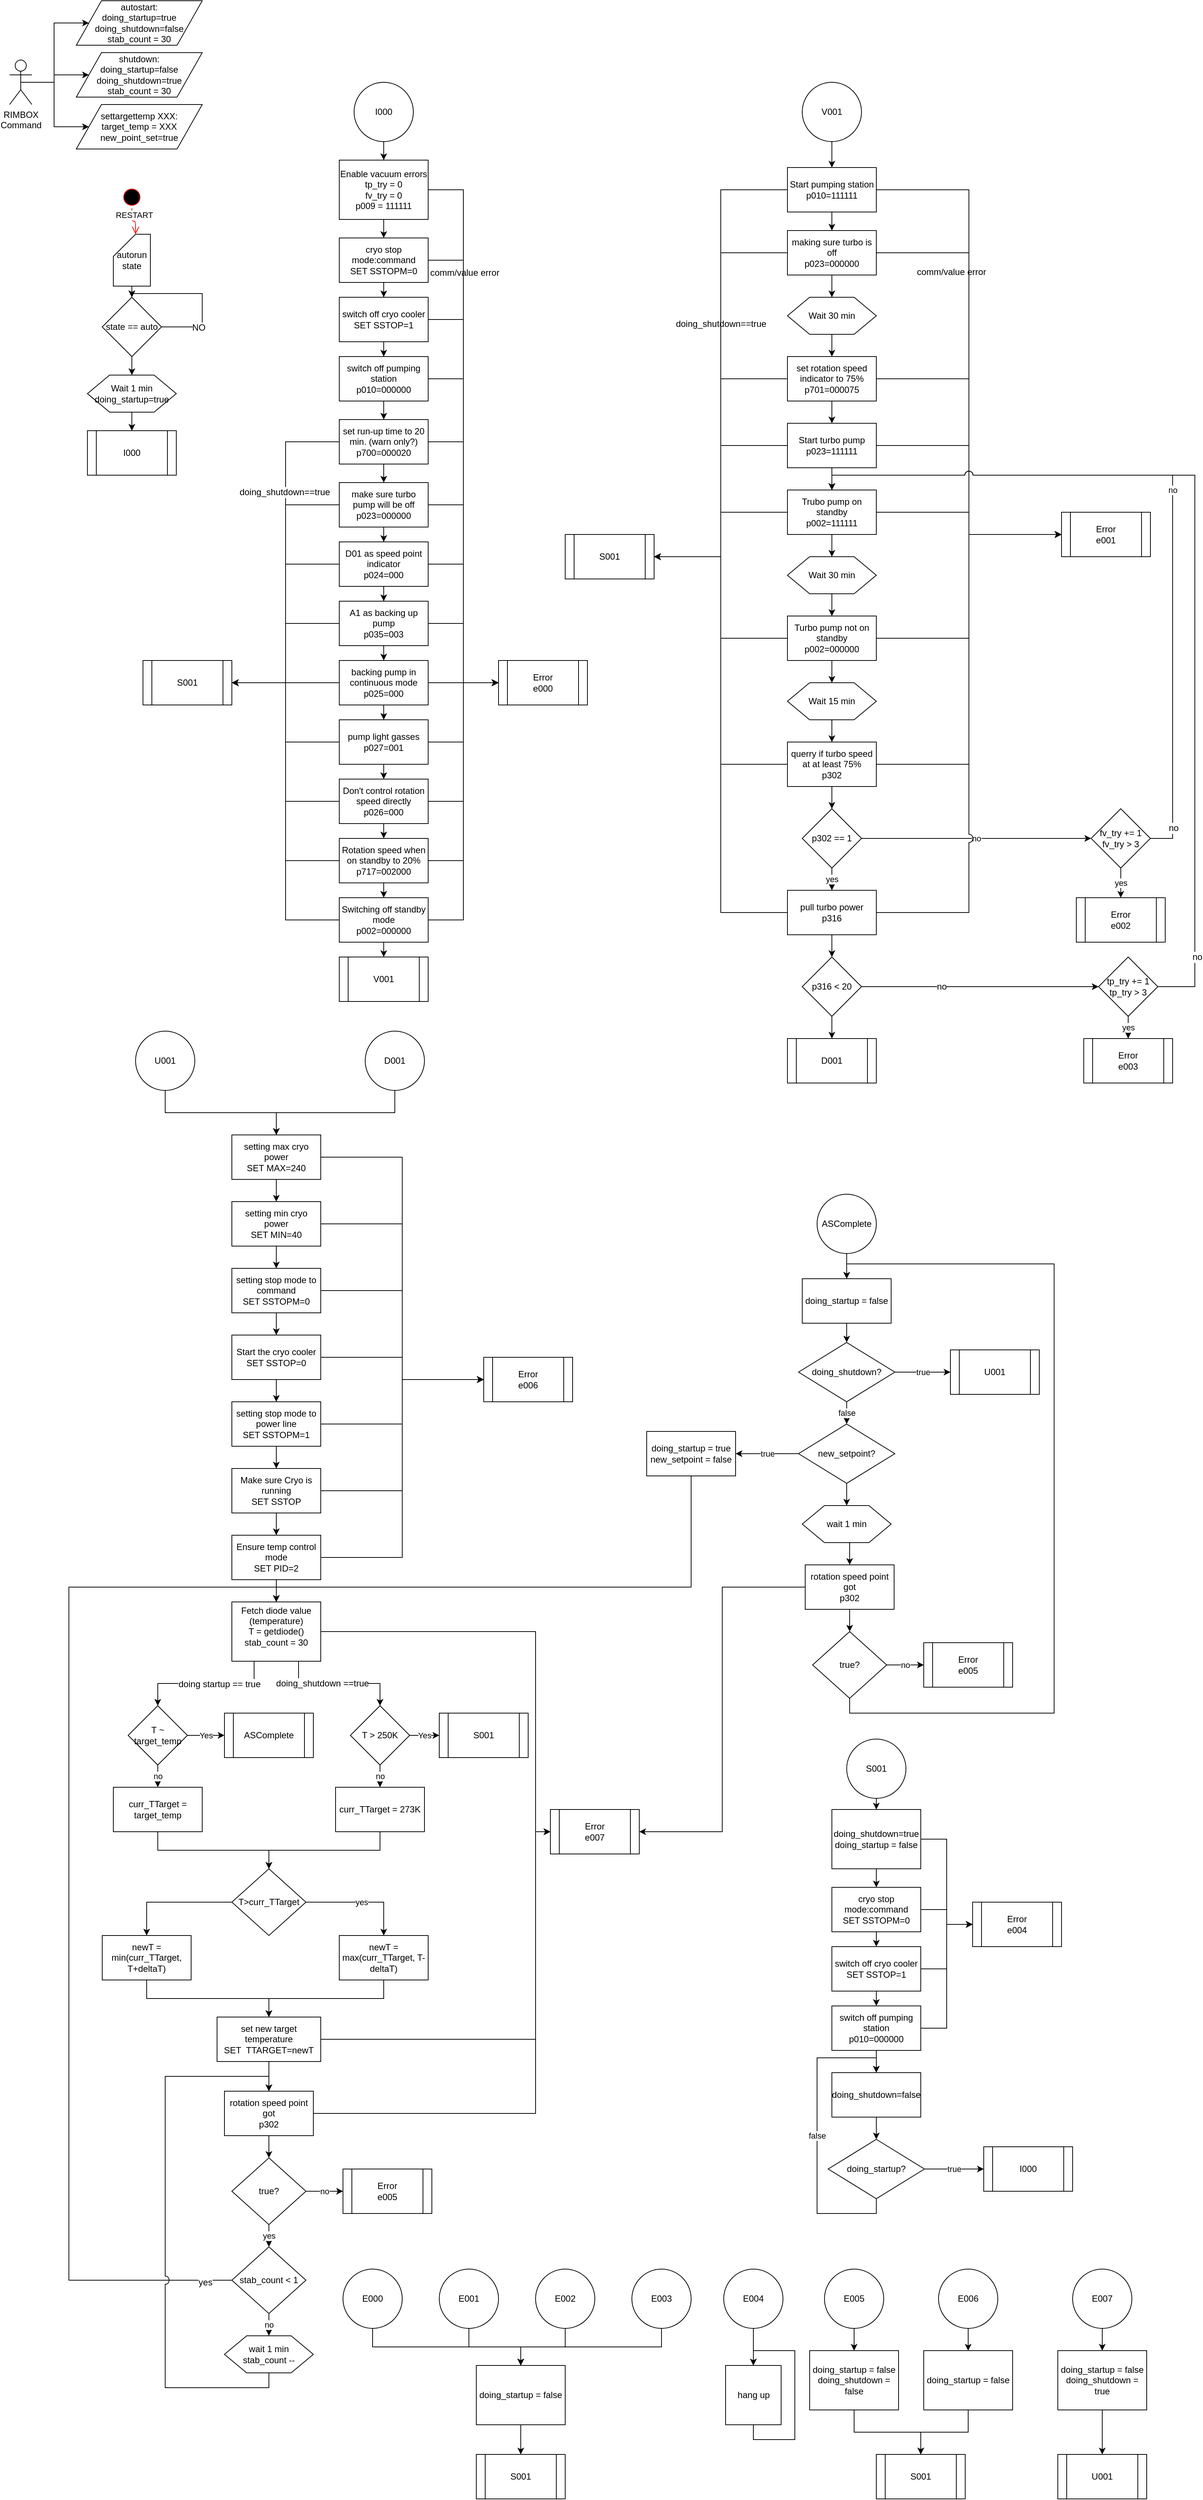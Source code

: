 <mxfile version="12.9.5" type="device"><diagram id="C5RBs43oDa-KdzZeNtuy" name="Page-1"><mxGraphModel dx="4287" dy="1917" grid="1" gridSize="10" guides="1" tooltips="1" connect="1" arrows="1" fold="1" page="1" pageScale="1" pageWidth="827" pageHeight="1169" math="0" shadow="0"><root><mxCell id="WIyWlLk6GJQsqaUBKTNV-0"/><mxCell id="WIyWlLk6GJQsqaUBKTNV-1" parent="WIyWlLk6GJQsqaUBKTNV-0"/><mxCell id="g0opmBMPbPz2WGXlfU-A-27" style="edgeStyle=orthogonalEdgeStyle;rounded=0;orthogonalLoop=1;jettySize=auto;html=1;exitX=0.5;exitY=0.5;exitDx=0;exitDy=0;exitPerimeter=0;entryX=0;entryY=0.5;entryDx=0;entryDy=0;" edge="1" parent="WIyWlLk6GJQsqaUBKTNV-1" source="g0opmBMPbPz2WGXlfU-A-2" target="g0opmBMPbPz2WGXlfU-A-25"><mxGeometry relative="1" as="geometry"/></mxCell><mxCell id="g0opmBMPbPz2WGXlfU-A-28" style="edgeStyle=orthogonalEdgeStyle;rounded=0;orthogonalLoop=1;jettySize=auto;html=1;exitX=0.5;exitY=0.5;exitDx=0;exitDy=0;exitPerimeter=0;entryX=0;entryY=0.5;entryDx=0;entryDy=0;" edge="1" parent="WIyWlLk6GJQsqaUBKTNV-1" source="g0opmBMPbPz2WGXlfU-A-2" target="g0opmBMPbPz2WGXlfU-A-26"><mxGeometry relative="1" as="geometry"/></mxCell><mxCell id="g0opmBMPbPz2WGXlfU-A-30" style="edgeStyle=orthogonalEdgeStyle;rounded=0;orthogonalLoop=1;jettySize=auto;html=1;exitX=0.5;exitY=0.5;exitDx=0;exitDy=0;exitPerimeter=0;entryX=0;entryY=0.5;entryDx=0;entryDy=0;" edge="1" parent="WIyWlLk6GJQsqaUBKTNV-1" source="g0opmBMPbPz2WGXlfU-A-2" target="g0opmBMPbPz2WGXlfU-A-21"><mxGeometry relative="1" as="geometry"><Array as="points"><mxPoint x="-740" y="140"/><mxPoint x="-740" y="60"/></Array></mxGeometry></mxCell><mxCell id="g0opmBMPbPz2WGXlfU-A-2" value="RIMBOX&lt;br&gt;Command" style="shape=umlActor;verticalLabelPosition=bottom;labelBackgroundColor=#ffffff;verticalAlign=top;html=1;outlineConnect=0;" vertex="1" parent="WIyWlLk6GJQsqaUBKTNV-1"><mxGeometry x="-800" y="110" width="30" height="60" as="geometry"/></mxCell><mxCell id="g0opmBMPbPz2WGXlfU-A-17" style="edgeStyle=orthogonalEdgeStyle;rounded=0;orthogonalLoop=1;jettySize=auto;html=1;exitX=0.5;exitY=1;exitDx=0;exitDy=0;exitPerimeter=0;entryX=0.5;entryY=0;entryDx=0;entryDy=0;" edge="1" parent="WIyWlLk6GJQsqaUBKTNV-1" source="g0opmBMPbPz2WGXlfU-A-3" target="g0opmBMPbPz2WGXlfU-A-16"><mxGeometry relative="1" as="geometry"/></mxCell><mxCell id="g0opmBMPbPz2WGXlfU-A-3" value="&lt;div&gt;autorun&lt;/div&gt;&lt;div&gt;state&lt;br&gt;&lt;/div&gt;" style="shape=card;whiteSpace=wrap;html=1;" vertex="1" parent="WIyWlLk6GJQsqaUBKTNV-1"><mxGeometry x="-660" y="345" width="50" height="70" as="geometry"/></mxCell><mxCell id="g0opmBMPbPz2WGXlfU-A-6" value="A" style="ellipse;html=1;shape=startState;fillColor=#000000;strokeColor=#ff0000;" vertex="1" parent="WIyWlLk6GJQsqaUBKTNV-1"><mxGeometry x="-650" y="280" width="30" height="30" as="geometry"/></mxCell><mxCell id="g0opmBMPbPz2WGXlfU-A-7" value="RESTART" style="edgeStyle=orthogonalEdgeStyle;html=1;verticalAlign=bottom;endArrow=open;endSize=8;strokeColor=#ff0000;entryX=0;entryY=0;entryDx=30;entryDy=0;entryPerimeter=0;" edge="1" source="g0opmBMPbPz2WGXlfU-A-6" parent="WIyWlLk6GJQsqaUBKTNV-1" target="g0opmBMPbPz2WGXlfU-A-3"><mxGeometry relative="1" as="geometry"><mxPoint x="-685" y="360" as="targetPoint"/></mxGeometry></mxCell><mxCell id="g0opmBMPbPz2WGXlfU-A-37" value="" style="edgeStyle=orthogonalEdgeStyle;rounded=0;orthogonalLoop=1;jettySize=auto;html=1;" edge="1" parent="WIyWlLk6GJQsqaUBKTNV-1" source="g0opmBMPbPz2WGXlfU-A-16" target="g0opmBMPbPz2WGXlfU-A-34"><mxGeometry relative="1" as="geometry"/></mxCell><mxCell id="g0opmBMPbPz2WGXlfU-A-16" value="state == auto" style="rhombus;whiteSpace=wrap;html=1;" vertex="1" parent="WIyWlLk6GJQsqaUBKTNV-1"><mxGeometry x="-675" y="430" width="80" height="80" as="geometry"/></mxCell><mxCell id="g0opmBMPbPz2WGXlfU-A-18" style="edgeStyle=orthogonalEdgeStyle;rounded=0;orthogonalLoop=1;jettySize=auto;html=1;exitX=1;exitY=0.5;exitDx=0;exitDy=0;entryX=0.5;entryY=0;entryDx=0;entryDy=0;" edge="1" parent="WIyWlLk6GJQsqaUBKTNV-1" source="g0opmBMPbPz2WGXlfU-A-16" target="g0opmBMPbPz2WGXlfU-A-16"><mxGeometry relative="1" as="geometry"><Array as="points"><mxPoint x="-540" y="470"/><mxPoint x="-540" y="425"/><mxPoint x="-635" y="425"/></Array></mxGeometry></mxCell><mxCell id="g0opmBMPbPz2WGXlfU-A-31" value="&lt;div&gt;NO&lt;/div&gt;" style="text;html=1;align=center;verticalAlign=middle;resizable=0;points=[];labelBackgroundColor=#ffffff;" vertex="1" connectable="0" parent="g0opmBMPbPz2WGXlfU-A-18"><mxGeometry x="-0.5" y="-1" relative="1" as="geometry"><mxPoint as="offset"/></mxGeometry></mxCell><mxCell id="g0opmBMPbPz2WGXlfU-A-21" value="&lt;div&gt;autostart:&lt;/div&gt;&lt;div&gt;doing_startup=true&lt;/div&gt;&lt;div&gt;doing_shutdown=false&lt;/div&gt;&lt;div&gt;stab_count = 30&lt;br&gt;&lt;/div&gt;" style="shape=parallelogram;perimeter=parallelogramPerimeter;whiteSpace=wrap;html=1;" vertex="1" parent="WIyWlLk6GJQsqaUBKTNV-1"><mxGeometry x="-710" y="30" width="170" height="60" as="geometry"/></mxCell><mxCell id="g0opmBMPbPz2WGXlfU-A-25" value="&lt;div&gt;shutdown:&lt;/div&gt;&lt;div&gt;doing_startup=false&lt;/div&gt;&lt;div&gt;doing_shutdown=true&lt;/div&gt;&lt;div&gt;stab_count = 30&lt;br&gt;&lt;/div&gt;" style="shape=parallelogram;perimeter=parallelogramPerimeter;whiteSpace=wrap;html=1;" vertex="1" parent="WIyWlLk6GJQsqaUBKTNV-1"><mxGeometry x="-710" y="100" width="170" height="60" as="geometry"/></mxCell><mxCell id="g0opmBMPbPz2WGXlfU-A-26" value="&lt;div&gt;settargettemp XXX:&lt;br&gt;&lt;/div&gt;&lt;div&gt;target_temp = XXX&lt;/div&gt;&lt;div&gt;new_point_set=true&lt;br&gt;&lt;/div&gt;" style="shape=parallelogram;perimeter=parallelogramPerimeter;whiteSpace=wrap;html=1;" vertex="1" parent="WIyWlLk6GJQsqaUBKTNV-1"><mxGeometry x="-710" y="170" width="170" height="60" as="geometry"/></mxCell><mxCell id="g0opmBMPbPz2WGXlfU-A-72" value="" style="edgeStyle=orthogonalEdgeStyle;rounded=0;orthogonalLoop=1;jettySize=auto;html=1;" edge="1" parent="WIyWlLk6GJQsqaUBKTNV-1" source="g0opmBMPbPz2WGXlfU-A-34" target="g0opmBMPbPz2WGXlfU-A-71"><mxGeometry relative="1" as="geometry"/></mxCell><mxCell id="g0opmBMPbPz2WGXlfU-A-34" value="&lt;div&gt;Wait 1 min&lt;/div&gt;&lt;div&gt;doing_startup=true&lt;br&gt;&lt;/div&gt;" style="shape=hexagon;perimeter=hexagonPerimeter2;whiteSpace=wrap;html=1;" vertex="1" parent="WIyWlLk6GJQsqaUBKTNV-1"><mxGeometry x="-695" y="535" width="120" height="50" as="geometry"/></mxCell><mxCell id="g0opmBMPbPz2WGXlfU-A-48" style="edgeStyle=orthogonalEdgeStyle;rounded=0;orthogonalLoop=1;jettySize=auto;html=1;entryX=0;entryY=0.5;entryDx=0;entryDy=0;" edge="1" parent="WIyWlLk6GJQsqaUBKTNV-1" source="g0opmBMPbPz2WGXlfU-A-39" target="g0opmBMPbPz2WGXlfU-A-42"><mxGeometry relative="1" as="geometry"/></mxCell><mxCell id="g0opmBMPbPz2WGXlfU-A-66" value="&lt;div&gt;comm/value error&lt;/div&gt;" style="text;html=1;align=center;verticalAlign=middle;resizable=0;points=[];labelBackgroundColor=#ffffff;" vertex="1" connectable="0" parent="g0opmBMPbPz2WGXlfU-A-48"><mxGeometry x="-0.582" y="1" relative="1" as="geometry"><mxPoint as="offset"/></mxGeometry></mxCell><mxCell id="g0opmBMPbPz2WGXlfU-A-51" value="" style="edgeStyle=orthogonalEdgeStyle;rounded=0;orthogonalLoop=1;jettySize=auto;html=1;" edge="1" parent="WIyWlLk6GJQsqaUBKTNV-1" source="g0opmBMPbPz2WGXlfU-A-39" target="g0opmBMPbPz2WGXlfU-A-50"><mxGeometry relative="1" as="geometry"/></mxCell><mxCell id="g0opmBMPbPz2WGXlfU-A-39" value="&lt;div&gt;Enable vacuum errors&lt;br&gt;&lt;/div&gt;&lt;div&gt;tp_try = 0&lt;/div&gt;&lt;div&gt;fv_try = 0&lt;/div&gt;&lt;div&gt;p009 = 111111&lt;br&gt;&lt;/div&gt;" style="rounded=0;whiteSpace=wrap;html=1;" vertex="1" parent="WIyWlLk6GJQsqaUBKTNV-1"><mxGeometry x="-355" y="245" width="120" height="80" as="geometry"/></mxCell><mxCell id="g0opmBMPbPz2WGXlfU-A-42" value="&lt;div&gt;Error&lt;/div&gt;&lt;div&gt;e000&lt;br&gt;&lt;/div&gt;" style="shape=process;whiteSpace=wrap;html=1;backgroundOutline=1;" vertex="1" parent="WIyWlLk6GJQsqaUBKTNV-1"><mxGeometry x="-140" y="920" width="120" height="60" as="geometry"/></mxCell><mxCell id="g0opmBMPbPz2WGXlfU-A-53" value="" style="edgeStyle=orthogonalEdgeStyle;rounded=0;orthogonalLoop=1;jettySize=auto;html=1;" edge="1" parent="WIyWlLk6GJQsqaUBKTNV-1" source="g0opmBMPbPz2WGXlfU-A-50" target="g0opmBMPbPz2WGXlfU-A-52"><mxGeometry relative="1" as="geometry"/></mxCell><mxCell id="g0opmBMPbPz2WGXlfU-A-58" style="edgeStyle=orthogonalEdgeStyle;rounded=0;orthogonalLoop=1;jettySize=auto;html=1;entryX=0;entryY=0.5;entryDx=0;entryDy=0;" edge="1" parent="WIyWlLk6GJQsqaUBKTNV-1" source="g0opmBMPbPz2WGXlfU-A-50" target="g0opmBMPbPz2WGXlfU-A-42"><mxGeometry relative="1" as="geometry"/></mxCell><mxCell id="g0opmBMPbPz2WGXlfU-A-50" value="&lt;div&gt;cryo stop mode:command&lt;/div&gt;&lt;div&gt;SET SSTOPM=0&lt;br&gt;&lt;/div&gt;" style="rounded=0;whiteSpace=wrap;html=1;" vertex="1" parent="WIyWlLk6GJQsqaUBKTNV-1"><mxGeometry x="-355" y="350" width="120" height="60" as="geometry"/></mxCell><mxCell id="g0opmBMPbPz2WGXlfU-A-55" value="" style="edgeStyle=orthogonalEdgeStyle;rounded=0;orthogonalLoop=1;jettySize=auto;html=1;entryX=0.5;entryY=0;entryDx=0;entryDy=0;" edge="1" parent="WIyWlLk6GJQsqaUBKTNV-1" source="g0opmBMPbPz2WGXlfU-A-52" target="g0opmBMPbPz2WGXlfU-A-54"><mxGeometry relative="1" as="geometry"><mxPoint x="-295.059" y="519.5" as="targetPoint"/></mxGeometry></mxCell><mxCell id="g0opmBMPbPz2WGXlfU-A-60" style="edgeStyle=orthogonalEdgeStyle;rounded=0;orthogonalLoop=1;jettySize=auto;html=1;exitX=1;exitY=0.5;exitDx=0;exitDy=0;entryX=0;entryY=0.5;entryDx=0;entryDy=0;" edge="1" parent="WIyWlLk6GJQsqaUBKTNV-1" source="g0opmBMPbPz2WGXlfU-A-52" target="g0opmBMPbPz2WGXlfU-A-42"><mxGeometry relative="1" as="geometry"/></mxCell><mxCell id="g0opmBMPbPz2WGXlfU-A-52" value="&lt;div&gt;switch off cryo cooler&lt;/div&gt;&lt;div&gt;SET SSTOP=1&lt;br&gt;&lt;/div&gt;" style="rounded=0;whiteSpace=wrap;html=1;" vertex="1" parent="WIyWlLk6GJQsqaUBKTNV-1"><mxGeometry x="-355" y="430" width="120" height="60" as="geometry"/></mxCell><mxCell id="g0opmBMPbPz2WGXlfU-A-57" value="" style="edgeStyle=orthogonalEdgeStyle;rounded=0;orthogonalLoop=1;jettySize=auto;html=1;" edge="1" parent="WIyWlLk6GJQsqaUBKTNV-1" source="g0opmBMPbPz2WGXlfU-A-54" target="g0opmBMPbPz2WGXlfU-A-56"><mxGeometry relative="1" as="geometry"/></mxCell><mxCell id="g0opmBMPbPz2WGXlfU-A-61" style="edgeStyle=orthogonalEdgeStyle;rounded=0;orthogonalLoop=1;jettySize=auto;html=1;exitX=1;exitY=0.5;exitDx=0;exitDy=0;entryX=0;entryY=0.5;entryDx=0;entryDy=0;" edge="1" parent="WIyWlLk6GJQsqaUBKTNV-1" source="g0opmBMPbPz2WGXlfU-A-54" target="g0opmBMPbPz2WGXlfU-A-42"><mxGeometry relative="1" as="geometry"/></mxCell><mxCell id="g0opmBMPbPz2WGXlfU-A-54" value="&lt;div&gt;switch off pumping station&lt;/div&gt;&lt;div&gt;p010=000000&lt;br&gt;&lt;/div&gt;" style="rounded=0;whiteSpace=wrap;html=1;" vertex="1" parent="WIyWlLk6GJQsqaUBKTNV-1"><mxGeometry x="-355" y="510" width="120" height="60" as="geometry"/></mxCell><mxCell id="g0opmBMPbPz2WGXlfU-A-62" style="edgeStyle=orthogonalEdgeStyle;rounded=0;orthogonalLoop=1;jettySize=auto;html=1;exitX=1;exitY=0.5;exitDx=0;exitDy=0;entryX=0;entryY=0.5;entryDx=0;entryDy=0;" edge="1" parent="WIyWlLk6GJQsqaUBKTNV-1" source="g0opmBMPbPz2WGXlfU-A-56" target="g0opmBMPbPz2WGXlfU-A-42"><mxGeometry relative="1" as="geometry"/></mxCell><mxCell id="g0opmBMPbPz2WGXlfU-A-64" style="edgeStyle=orthogonalEdgeStyle;rounded=0;orthogonalLoop=1;jettySize=auto;html=1;entryX=1;entryY=0.5;entryDx=0;entryDy=0;" edge="1" parent="WIyWlLk6GJQsqaUBKTNV-1" source="g0opmBMPbPz2WGXlfU-A-56" target="g0opmBMPbPz2WGXlfU-A-63"><mxGeometry relative="1" as="geometry"/></mxCell><mxCell id="g0opmBMPbPz2WGXlfU-A-65" value="doing_shutdown==true" style="text;html=1;align=center;verticalAlign=middle;resizable=0;points=[];labelBackgroundColor=#ffffff;" vertex="1" connectable="0" parent="g0opmBMPbPz2WGXlfU-A-64"><mxGeometry x="-0.404" y="-2" relative="1" as="geometry"><mxPoint as="offset"/></mxGeometry></mxCell><mxCell id="g0opmBMPbPz2WGXlfU-A-68" value="" style="edgeStyle=orthogonalEdgeStyle;rounded=0;orthogonalLoop=1;jettySize=auto;html=1;" edge="1" parent="WIyWlLk6GJQsqaUBKTNV-1" source="g0opmBMPbPz2WGXlfU-A-56" target="g0opmBMPbPz2WGXlfU-A-67"><mxGeometry relative="1" as="geometry"/></mxCell><mxCell id="g0opmBMPbPz2WGXlfU-A-56" value="&lt;div&gt;set run-up time to 20 min. (warn only?)&lt;/div&gt;&lt;div&gt;p700=000020&lt;br&gt;&lt;/div&gt;" style="rounded=0;whiteSpace=wrap;html=1;" vertex="1" parent="WIyWlLk6GJQsqaUBKTNV-1"><mxGeometry x="-355" y="595" width="120" height="60" as="geometry"/></mxCell><mxCell id="g0opmBMPbPz2WGXlfU-A-63" value="S001" style="shape=process;whiteSpace=wrap;html=1;backgroundOutline=1;" vertex="1" parent="WIyWlLk6GJQsqaUBKTNV-1"><mxGeometry x="-620" y="920" width="120" height="60" as="geometry"/></mxCell><mxCell id="g0opmBMPbPz2WGXlfU-A-69" style="edgeStyle=orthogonalEdgeStyle;rounded=0;orthogonalLoop=1;jettySize=auto;html=1;exitX=1;exitY=0.5;exitDx=0;exitDy=0;entryX=0;entryY=0.5;entryDx=0;entryDy=0;" edge="1" parent="WIyWlLk6GJQsqaUBKTNV-1" source="g0opmBMPbPz2WGXlfU-A-67" target="g0opmBMPbPz2WGXlfU-A-42"><mxGeometry relative="1" as="geometry"/></mxCell><mxCell id="g0opmBMPbPz2WGXlfU-A-70" style="edgeStyle=orthogonalEdgeStyle;rounded=0;orthogonalLoop=1;jettySize=auto;html=1;exitX=0;exitY=0.5;exitDx=0;exitDy=0;entryX=1;entryY=0.5;entryDx=0;entryDy=0;" edge="1" parent="WIyWlLk6GJQsqaUBKTNV-1" source="g0opmBMPbPz2WGXlfU-A-67" target="g0opmBMPbPz2WGXlfU-A-63"><mxGeometry relative="1" as="geometry"/></mxCell><mxCell id="g0opmBMPbPz2WGXlfU-A-76" value="" style="edgeStyle=orthogonalEdgeStyle;rounded=0;orthogonalLoop=1;jettySize=auto;html=1;" edge="1" parent="WIyWlLk6GJQsqaUBKTNV-1" source="g0opmBMPbPz2WGXlfU-A-67" target="g0opmBMPbPz2WGXlfU-A-75"><mxGeometry relative="1" as="geometry"/></mxCell><mxCell id="g0opmBMPbPz2WGXlfU-A-67" value="&lt;div&gt;make sure turbo pump will be off&lt;/div&gt;&lt;div&gt;p023=000000&lt;/div&gt;" style="rounded=0;whiteSpace=wrap;html=1;" vertex="1" parent="WIyWlLk6GJQsqaUBKTNV-1"><mxGeometry x="-355" y="680" width="120" height="60" as="geometry"/></mxCell><mxCell id="g0opmBMPbPz2WGXlfU-A-71" value="I000" style="shape=process;whiteSpace=wrap;html=1;backgroundOutline=1;" vertex="1" parent="WIyWlLk6GJQsqaUBKTNV-1"><mxGeometry x="-695" y="610" width="120" height="60" as="geometry"/></mxCell><mxCell id="g0opmBMPbPz2WGXlfU-A-74" value="" style="edgeStyle=orthogonalEdgeStyle;rounded=0;orthogonalLoop=1;jettySize=auto;html=1;" edge="1" parent="WIyWlLk6GJQsqaUBKTNV-1" source="g0opmBMPbPz2WGXlfU-A-73" target="g0opmBMPbPz2WGXlfU-A-39"><mxGeometry relative="1" as="geometry"/></mxCell><mxCell id="g0opmBMPbPz2WGXlfU-A-73" value="&lt;div&gt;I000&lt;/div&gt;" style="ellipse;whiteSpace=wrap;html=1;aspect=fixed;" vertex="1" parent="WIyWlLk6GJQsqaUBKTNV-1"><mxGeometry x="-335" y="140" width="80" height="80" as="geometry"/></mxCell><mxCell id="g0opmBMPbPz2WGXlfU-A-77" style="edgeStyle=orthogonalEdgeStyle;rounded=0;orthogonalLoop=1;jettySize=auto;html=1;exitX=1;exitY=0.5;exitDx=0;exitDy=0;entryX=0;entryY=0.5;entryDx=0;entryDy=0;" edge="1" parent="WIyWlLk6GJQsqaUBKTNV-1" source="g0opmBMPbPz2WGXlfU-A-75" target="g0opmBMPbPz2WGXlfU-A-42"><mxGeometry relative="1" as="geometry"/></mxCell><mxCell id="g0opmBMPbPz2WGXlfU-A-78" style="edgeStyle=orthogonalEdgeStyle;rounded=0;orthogonalLoop=1;jettySize=auto;html=1;exitX=0;exitY=0.5;exitDx=0;exitDy=0;entryX=1;entryY=0.5;entryDx=0;entryDy=0;" edge="1" parent="WIyWlLk6GJQsqaUBKTNV-1" source="g0opmBMPbPz2WGXlfU-A-75" target="g0opmBMPbPz2WGXlfU-A-63"><mxGeometry relative="1" as="geometry"/></mxCell><mxCell id="g0opmBMPbPz2WGXlfU-A-80" value="" style="edgeStyle=orthogonalEdgeStyle;rounded=0;orthogonalLoop=1;jettySize=auto;html=1;" edge="1" parent="WIyWlLk6GJQsqaUBKTNV-1" source="g0opmBMPbPz2WGXlfU-A-75" target="g0opmBMPbPz2WGXlfU-A-79"><mxGeometry relative="1" as="geometry"/></mxCell><mxCell id="g0opmBMPbPz2WGXlfU-A-75" value="&lt;div&gt;D01 as speed point indicator&lt;/div&gt;&lt;div&gt;p024=000&lt;br&gt;&lt;/div&gt;" style="rounded=0;whiteSpace=wrap;html=1;" vertex="1" parent="WIyWlLk6GJQsqaUBKTNV-1"><mxGeometry x="-355" y="760" width="120" height="60" as="geometry"/></mxCell><mxCell id="g0opmBMPbPz2WGXlfU-A-81" style="edgeStyle=orthogonalEdgeStyle;rounded=0;orthogonalLoop=1;jettySize=auto;html=1;exitX=1;exitY=0.5;exitDx=0;exitDy=0;entryX=0;entryY=0.5;entryDx=0;entryDy=0;" edge="1" parent="WIyWlLk6GJQsqaUBKTNV-1" source="g0opmBMPbPz2WGXlfU-A-79" target="g0opmBMPbPz2WGXlfU-A-42"><mxGeometry relative="1" as="geometry"/></mxCell><mxCell id="g0opmBMPbPz2WGXlfU-A-82" style="edgeStyle=orthogonalEdgeStyle;rounded=0;orthogonalLoop=1;jettySize=auto;html=1;exitX=0;exitY=0.5;exitDx=0;exitDy=0;entryX=1;entryY=0.5;entryDx=0;entryDy=0;" edge="1" parent="WIyWlLk6GJQsqaUBKTNV-1" source="g0opmBMPbPz2WGXlfU-A-79" target="g0opmBMPbPz2WGXlfU-A-63"><mxGeometry relative="1" as="geometry"/></mxCell><mxCell id="g0opmBMPbPz2WGXlfU-A-84" value="" style="edgeStyle=orthogonalEdgeStyle;rounded=0;orthogonalLoop=1;jettySize=auto;html=1;" edge="1" parent="WIyWlLk6GJQsqaUBKTNV-1" source="g0opmBMPbPz2WGXlfU-A-79" target="g0opmBMPbPz2WGXlfU-A-83"><mxGeometry relative="1" as="geometry"/></mxCell><mxCell id="g0opmBMPbPz2WGXlfU-A-79" value="&lt;div&gt;A1 as backing up pump&lt;/div&gt;&lt;div&gt;p035=003&lt;br&gt;&lt;/div&gt;" style="rounded=0;whiteSpace=wrap;html=1;" vertex="1" parent="WIyWlLk6GJQsqaUBKTNV-1"><mxGeometry x="-355" y="840" width="120" height="60" as="geometry"/></mxCell><mxCell id="g0opmBMPbPz2WGXlfU-A-85" style="edgeStyle=orthogonalEdgeStyle;rounded=0;orthogonalLoop=1;jettySize=auto;html=1;exitX=1;exitY=0.5;exitDx=0;exitDy=0;entryX=0;entryY=0.5;entryDx=0;entryDy=0;" edge="1" parent="WIyWlLk6GJQsqaUBKTNV-1" source="g0opmBMPbPz2WGXlfU-A-83" target="g0opmBMPbPz2WGXlfU-A-42"><mxGeometry relative="1" as="geometry"/></mxCell><mxCell id="g0opmBMPbPz2WGXlfU-A-86" style="edgeStyle=orthogonalEdgeStyle;rounded=0;orthogonalLoop=1;jettySize=auto;html=1;exitX=0;exitY=0.5;exitDx=0;exitDy=0;entryX=1;entryY=0.5;entryDx=0;entryDy=0;" edge="1" parent="WIyWlLk6GJQsqaUBKTNV-1" source="g0opmBMPbPz2WGXlfU-A-83" target="g0opmBMPbPz2WGXlfU-A-63"><mxGeometry relative="1" as="geometry"/></mxCell><mxCell id="g0opmBMPbPz2WGXlfU-A-90" value="" style="edgeStyle=orthogonalEdgeStyle;rounded=0;orthogonalLoop=1;jettySize=auto;html=1;" edge="1" parent="WIyWlLk6GJQsqaUBKTNV-1" source="g0opmBMPbPz2WGXlfU-A-83" target="g0opmBMPbPz2WGXlfU-A-89"><mxGeometry relative="1" as="geometry"/></mxCell><mxCell id="g0opmBMPbPz2WGXlfU-A-83" value="&lt;div&gt;backing pump in continuous mode&lt;/div&gt;&lt;div&gt;p025=000&lt;br&gt;&lt;/div&gt;" style="rounded=0;whiteSpace=wrap;html=1;" vertex="1" parent="WIyWlLk6GJQsqaUBKTNV-1"><mxGeometry x="-355" y="920" width="120" height="60" as="geometry"/></mxCell><mxCell id="g0opmBMPbPz2WGXlfU-A-93" style="edgeStyle=orthogonalEdgeStyle;rounded=0;orthogonalLoop=1;jettySize=auto;html=1;exitX=1;exitY=0.5;exitDx=0;exitDy=0;entryX=0;entryY=0.5;entryDx=0;entryDy=0;" edge="1" parent="WIyWlLk6GJQsqaUBKTNV-1" source="g0opmBMPbPz2WGXlfU-A-89" target="g0opmBMPbPz2WGXlfU-A-42"><mxGeometry relative="1" as="geometry"/></mxCell><mxCell id="g0opmBMPbPz2WGXlfU-A-94" style="edgeStyle=orthogonalEdgeStyle;rounded=0;orthogonalLoop=1;jettySize=auto;html=1;exitX=0;exitY=0.5;exitDx=0;exitDy=0;entryX=1;entryY=0.5;entryDx=0;entryDy=0;" edge="1" parent="WIyWlLk6GJQsqaUBKTNV-1" source="g0opmBMPbPz2WGXlfU-A-89" target="g0opmBMPbPz2WGXlfU-A-63"><mxGeometry relative="1" as="geometry"/></mxCell><mxCell id="g0opmBMPbPz2WGXlfU-A-96" style="edgeStyle=orthogonalEdgeStyle;rounded=0;orthogonalLoop=1;jettySize=auto;html=1;exitX=0.5;exitY=1;exitDx=0;exitDy=0;entryX=0.5;entryY=0;entryDx=0;entryDy=0;" edge="1" parent="WIyWlLk6GJQsqaUBKTNV-1" source="g0opmBMPbPz2WGXlfU-A-89" target="g0opmBMPbPz2WGXlfU-A-95"><mxGeometry relative="1" as="geometry"/></mxCell><mxCell id="g0opmBMPbPz2WGXlfU-A-89" value="&lt;div&gt;pump light gasses&lt;/div&gt;&lt;div&gt;p027=001&lt;br&gt;&lt;/div&gt;" style="rounded=0;whiteSpace=wrap;html=1;" vertex="1" parent="WIyWlLk6GJQsqaUBKTNV-1"><mxGeometry x="-355" y="1000" width="120" height="60" as="geometry"/></mxCell><mxCell id="g0opmBMPbPz2WGXlfU-A-97" style="edgeStyle=orthogonalEdgeStyle;rounded=0;orthogonalLoop=1;jettySize=auto;html=1;exitX=1;exitY=0.5;exitDx=0;exitDy=0;entryX=0;entryY=0.5;entryDx=0;entryDy=0;" edge="1" parent="WIyWlLk6GJQsqaUBKTNV-1" source="g0opmBMPbPz2WGXlfU-A-95" target="g0opmBMPbPz2WGXlfU-A-42"><mxGeometry relative="1" as="geometry"/></mxCell><mxCell id="g0opmBMPbPz2WGXlfU-A-98" style="edgeStyle=orthogonalEdgeStyle;rounded=0;orthogonalLoop=1;jettySize=auto;html=1;exitX=0;exitY=0.5;exitDx=0;exitDy=0;entryX=1;entryY=0.5;entryDx=0;entryDy=0;" edge="1" parent="WIyWlLk6GJQsqaUBKTNV-1" source="g0opmBMPbPz2WGXlfU-A-95" target="g0opmBMPbPz2WGXlfU-A-63"><mxGeometry relative="1" as="geometry"/></mxCell><mxCell id="g0opmBMPbPz2WGXlfU-A-103" style="edgeStyle=orthogonalEdgeStyle;rounded=0;orthogonalLoop=1;jettySize=auto;html=1;exitX=0.5;exitY=1;exitDx=0;exitDy=0;entryX=0.5;entryY=0;entryDx=0;entryDy=0;" edge="1" parent="WIyWlLk6GJQsqaUBKTNV-1" source="g0opmBMPbPz2WGXlfU-A-95" target="g0opmBMPbPz2WGXlfU-A-102"><mxGeometry relative="1" as="geometry"/></mxCell><mxCell id="g0opmBMPbPz2WGXlfU-A-95" value="&lt;div&gt;Don't control rotation speed directly&lt;/div&gt;&lt;div&gt;p026=000&lt;br&gt;&lt;/div&gt;" style="rounded=0;whiteSpace=wrap;html=1;" vertex="1" parent="WIyWlLk6GJQsqaUBKTNV-1"><mxGeometry x="-355" y="1080" width="120" height="60" as="geometry"/></mxCell><mxCell id="g0opmBMPbPz2WGXlfU-A-104" style="edgeStyle=orthogonalEdgeStyle;rounded=0;orthogonalLoop=1;jettySize=auto;html=1;exitX=1;exitY=0.5;exitDx=0;exitDy=0;entryX=0;entryY=0.5;entryDx=0;entryDy=0;" edge="1" parent="WIyWlLk6GJQsqaUBKTNV-1" source="g0opmBMPbPz2WGXlfU-A-102" target="g0opmBMPbPz2WGXlfU-A-42"><mxGeometry relative="1" as="geometry"/></mxCell><mxCell id="g0opmBMPbPz2WGXlfU-A-105" style="edgeStyle=orthogonalEdgeStyle;rounded=0;orthogonalLoop=1;jettySize=auto;html=1;exitX=0;exitY=0.5;exitDx=0;exitDy=0;entryX=1;entryY=0.5;entryDx=0;entryDy=0;" edge="1" parent="WIyWlLk6GJQsqaUBKTNV-1" source="g0opmBMPbPz2WGXlfU-A-102" target="g0opmBMPbPz2WGXlfU-A-63"><mxGeometry relative="1" as="geometry"/></mxCell><mxCell id="g0opmBMPbPz2WGXlfU-A-107" style="edgeStyle=orthogonalEdgeStyle;rounded=0;orthogonalLoop=1;jettySize=auto;html=1;exitX=0.5;exitY=1;exitDx=0;exitDy=0;entryX=0.5;entryY=0;entryDx=0;entryDy=0;" edge="1" parent="WIyWlLk6GJQsqaUBKTNV-1" source="g0opmBMPbPz2WGXlfU-A-102" target="g0opmBMPbPz2WGXlfU-A-106"><mxGeometry relative="1" as="geometry"/></mxCell><mxCell id="g0opmBMPbPz2WGXlfU-A-102" value="&lt;div&gt;Rotation speed when on standby to 20%&lt;/div&gt;p717=002000" style="rounded=0;whiteSpace=wrap;html=1;" vertex="1" parent="WIyWlLk6GJQsqaUBKTNV-1"><mxGeometry x="-355" y="1160" width="120" height="60" as="geometry"/></mxCell><mxCell id="g0opmBMPbPz2WGXlfU-A-108" style="edgeStyle=orthogonalEdgeStyle;rounded=0;orthogonalLoop=1;jettySize=auto;html=1;exitX=1;exitY=0.5;exitDx=0;exitDy=0;entryX=0;entryY=0.5;entryDx=0;entryDy=0;" edge="1" parent="WIyWlLk6GJQsqaUBKTNV-1" source="g0opmBMPbPz2WGXlfU-A-106" target="g0opmBMPbPz2WGXlfU-A-42"><mxGeometry relative="1" as="geometry"/></mxCell><mxCell id="g0opmBMPbPz2WGXlfU-A-109" style="edgeStyle=orthogonalEdgeStyle;rounded=0;orthogonalLoop=1;jettySize=auto;html=1;exitX=0;exitY=0.5;exitDx=0;exitDy=0;entryX=1;entryY=0.5;entryDx=0;entryDy=0;" edge="1" parent="WIyWlLk6GJQsqaUBKTNV-1" source="g0opmBMPbPz2WGXlfU-A-106" target="g0opmBMPbPz2WGXlfU-A-63"><mxGeometry relative="1" as="geometry"/></mxCell><mxCell id="g0opmBMPbPz2WGXlfU-A-111" style="edgeStyle=orthogonalEdgeStyle;rounded=0;orthogonalLoop=1;jettySize=auto;html=1;exitX=0.5;exitY=1;exitDx=0;exitDy=0;entryX=0.5;entryY=0;entryDx=0;entryDy=0;" edge="1" parent="WIyWlLk6GJQsqaUBKTNV-1" source="g0opmBMPbPz2WGXlfU-A-106" target="g0opmBMPbPz2WGXlfU-A-110"><mxGeometry relative="1" as="geometry"/></mxCell><mxCell id="g0opmBMPbPz2WGXlfU-A-106" value="&lt;div&gt;Switching off standby mode&lt;/div&gt;&lt;div&gt;p002=000000&lt;br&gt;&lt;/div&gt;" style="rounded=0;whiteSpace=wrap;html=1;" vertex="1" parent="WIyWlLk6GJQsqaUBKTNV-1"><mxGeometry x="-355" y="1240" width="120" height="60" as="geometry"/></mxCell><mxCell id="g0opmBMPbPz2WGXlfU-A-110" value="V001" style="shape=process;whiteSpace=wrap;html=1;backgroundOutline=1;" vertex="1" parent="WIyWlLk6GJQsqaUBKTNV-1"><mxGeometry x="-355" y="1320" width="120" height="60" as="geometry"/></mxCell><mxCell id="g0opmBMPbPz2WGXlfU-A-118" style="edgeStyle=orthogonalEdgeStyle;rounded=0;orthogonalLoop=1;jettySize=auto;html=1;exitX=0.5;exitY=1;exitDx=0;exitDy=0;entryX=0.5;entryY=0;entryDx=0;entryDy=0;" edge="1" parent="WIyWlLk6GJQsqaUBKTNV-1" source="g0opmBMPbPz2WGXlfU-A-112" target="g0opmBMPbPz2WGXlfU-A-117"><mxGeometry relative="1" as="geometry"/></mxCell><mxCell id="g0opmBMPbPz2WGXlfU-A-112" value="V001" style="ellipse;whiteSpace=wrap;html=1;aspect=fixed;" vertex="1" parent="WIyWlLk6GJQsqaUBKTNV-1"><mxGeometry x="270" y="140" width="80" height="80" as="geometry"/></mxCell><mxCell id="g0opmBMPbPz2WGXlfU-A-114" value="S001" style="shape=process;whiteSpace=wrap;html=1;backgroundOutline=1;" vertex="1" parent="WIyWlLk6GJQsqaUBKTNV-1"><mxGeometry x="-50" y="750" width="120" height="60" as="geometry"/></mxCell><mxCell id="g0opmBMPbPz2WGXlfU-A-116" value="&lt;div&gt;Error&lt;/div&gt;&lt;div&gt;e001&lt;/div&gt;" style="shape=process;whiteSpace=wrap;html=1;backgroundOutline=1;" vertex="1" parent="WIyWlLk6GJQsqaUBKTNV-1"><mxGeometry x="620" y="720" width="120" height="60" as="geometry"/></mxCell><mxCell id="g0opmBMPbPz2WGXlfU-A-119" style="edgeStyle=orthogonalEdgeStyle;rounded=0;orthogonalLoop=1;jettySize=auto;html=1;exitX=0;exitY=0.5;exitDx=0;exitDy=0;entryX=1;entryY=0.5;entryDx=0;entryDy=0;" edge="1" parent="WIyWlLk6GJQsqaUBKTNV-1" source="g0opmBMPbPz2WGXlfU-A-117" target="g0opmBMPbPz2WGXlfU-A-114"><mxGeometry relative="1" as="geometry"/></mxCell><mxCell id="g0opmBMPbPz2WGXlfU-A-122" value="doing_shutdown==true" style="text;html=1;align=center;verticalAlign=middle;resizable=0;points=[];labelBackgroundColor=#ffffff;" vertex="1" connectable="0" parent="g0opmBMPbPz2WGXlfU-A-119"><mxGeometry x="-0.198" relative="1" as="geometry"><mxPoint as="offset"/></mxGeometry></mxCell><mxCell id="g0opmBMPbPz2WGXlfU-A-124" style="edgeStyle=orthogonalEdgeStyle;rounded=0;orthogonalLoop=1;jettySize=auto;html=1;exitX=0.5;exitY=1;exitDx=0;exitDy=0;entryX=0.5;entryY=0;entryDx=0;entryDy=0;" edge="1" parent="WIyWlLk6GJQsqaUBKTNV-1" source="g0opmBMPbPz2WGXlfU-A-117" target="g0opmBMPbPz2WGXlfU-A-123"><mxGeometry relative="1" as="geometry"/></mxCell><mxCell id="g0opmBMPbPz2WGXlfU-A-130" style="edgeStyle=orthogonalEdgeStyle;rounded=0;orthogonalLoop=1;jettySize=auto;html=1;exitX=1;exitY=0.5;exitDx=0;exitDy=0;entryX=0;entryY=0.5;entryDx=0;entryDy=0;" edge="1" parent="WIyWlLk6GJQsqaUBKTNV-1" source="g0opmBMPbPz2WGXlfU-A-117" target="g0opmBMPbPz2WGXlfU-A-116"><mxGeometry relative="1" as="geometry"/></mxCell><mxCell id="g0opmBMPbPz2WGXlfU-A-131" value="&lt;div&gt;comm/value error&lt;/div&gt;" style="text;html=1;align=center;verticalAlign=middle;resizable=0;points=[];labelBackgroundColor=#ffffff;" vertex="1" connectable="0" parent="g0opmBMPbPz2WGXlfU-A-130"><mxGeometry x="-0.341" y="-24" relative="1" as="geometry"><mxPoint as="offset"/></mxGeometry></mxCell><mxCell id="g0opmBMPbPz2WGXlfU-A-117" value="&lt;div&gt;Start pumping station&lt;/div&gt;&lt;div&gt;p010=111111&lt;br&gt;&lt;/div&gt;" style="rounded=0;whiteSpace=wrap;html=1;" vertex="1" parent="WIyWlLk6GJQsqaUBKTNV-1"><mxGeometry x="250" y="255" width="120" height="60" as="geometry"/></mxCell><mxCell id="g0opmBMPbPz2WGXlfU-A-126" style="edgeStyle=orthogonalEdgeStyle;rounded=0;orthogonalLoop=1;jettySize=auto;html=1;exitX=0;exitY=0.5;exitDx=0;exitDy=0;entryX=1;entryY=0.5;entryDx=0;entryDy=0;" edge="1" parent="WIyWlLk6GJQsqaUBKTNV-1" source="g0opmBMPbPz2WGXlfU-A-123" target="g0opmBMPbPz2WGXlfU-A-114"><mxGeometry relative="1" as="geometry"/></mxCell><mxCell id="g0opmBMPbPz2WGXlfU-A-128" style="edgeStyle=orthogonalEdgeStyle;rounded=0;orthogonalLoop=1;jettySize=auto;html=1;exitX=0.5;exitY=1;exitDx=0;exitDy=0;entryX=0.5;entryY=0;entryDx=0;entryDy=0;" edge="1" parent="WIyWlLk6GJQsqaUBKTNV-1" source="g0opmBMPbPz2WGXlfU-A-123" target="g0opmBMPbPz2WGXlfU-A-127"><mxGeometry relative="1" as="geometry"/></mxCell><mxCell id="g0opmBMPbPz2WGXlfU-A-129" style="edgeStyle=orthogonalEdgeStyle;rounded=0;orthogonalLoop=1;jettySize=auto;html=1;exitX=1;exitY=0.5;exitDx=0;exitDy=0;entryX=0;entryY=0.5;entryDx=0;entryDy=0;" edge="1" parent="WIyWlLk6GJQsqaUBKTNV-1" source="g0opmBMPbPz2WGXlfU-A-123" target="g0opmBMPbPz2WGXlfU-A-116"><mxGeometry relative="1" as="geometry"/></mxCell><mxCell id="g0opmBMPbPz2WGXlfU-A-123" value="&lt;div&gt;making sure turbo is off&lt;/div&gt;&lt;div&gt;p023=000000&lt;br&gt;&lt;/div&gt;" style="rounded=0;whiteSpace=wrap;html=1;" vertex="1" parent="WIyWlLk6GJQsqaUBKTNV-1"><mxGeometry x="250" y="340" width="120" height="60" as="geometry"/></mxCell><mxCell id="g0opmBMPbPz2WGXlfU-A-133" style="edgeStyle=orthogonalEdgeStyle;rounded=0;orthogonalLoop=1;jettySize=auto;html=1;exitX=0.5;exitY=1;exitDx=0;exitDy=0;entryX=0.5;entryY=0;entryDx=0;entryDy=0;" edge="1" parent="WIyWlLk6GJQsqaUBKTNV-1" source="g0opmBMPbPz2WGXlfU-A-127" target="g0opmBMPbPz2WGXlfU-A-132"><mxGeometry relative="1" as="geometry"/></mxCell><mxCell id="g0opmBMPbPz2WGXlfU-A-127" value="Wait 30 min" style="shape=hexagon;perimeter=hexagonPerimeter2;whiteSpace=wrap;html=1;" vertex="1" parent="WIyWlLk6GJQsqaUBKTNV-1"><mxGeometry x="250" y="430" width="120" height="50" as="geometry"/></mxCell><mxCell id="g0opmBMPbPz2WGXlfU-A-134" style="edgeStyle=orthogonalEdgeStyle;rounded=0;orthogonalLoop=1;jettySize=auto;html=1;exitX=1;exitY=0.5;exitDx=0;exitDy=0;entryX=0;entryY=0.5;entryDx=0;entryDy=0;" edge="1" parent="WIyWlLk6GJQsqaUBKTNV-1" source="g0opmBMPbPz2WGXlfU-A-132" target="g0opmBMPbPz2WGXlfU-A-116"><mxGeometry relative="1" as="geometry"/></mxCell><mxCell id="g0opmBMPbPz2WGXlfU-A-135" style="edgeStyle=orthogonalEdgeStyle;rounded=0;orthogonalLoop=1;jettySize=auto;html=1;exitX=0;exitY=0.5;exitDx=0;exitDy=0;entryX=1;entryY=0.5;entryDx=0;entryDy=0;" edge="1" parent="WIyWlLk6GJQsqaUBKTNV-1" source="g0opmBMPbPz2WGXlfU-A-132" target="g0opmBMPbPz2WGXlfU-A-114"><mxGeometry relative="1" as="geometry"/></mxCell><mxCell id="g0opmBMPbPz2WGXlfU-A-137" style="edgeStyle=orthogonalEdgeStyle;rounded=0;orthogonalLoop=1;jettySize=auto;html=1;exitX=0.5;exitY=1;exitDx=0;exitDy=0;entryX=0.5;entryY=0;entryDx=0;entryDy=0;" edge="1" parent="WIyWlLk6GJQsqaUBKTNV-1" source="g0opmBMPbPz2WGXlfU-A-132" target="g0opmBMPbPz2WGXlfU-A-136"><mxGeometry relative="1" as="geometry"/></mxCell><mxCell id="g0opmBMPbPz2WGXlfU-A-132" value="&lt;div&gt;set rotation speed indicator to 75%&lt;/div&gt;&lt;div&gt;p701=000075&lt;br&gt;&lt;/div&gt;" style="rounded=0;whiteSpace=wrap;html=1;" vertex="1" parent="WIyWlLk6GJQsqaUBKTNV-1"><mxGeometry x="250" y="510" width="120" height="60" as="geometry"/></mxCell><mxCell id="g0opmBMPbPz2WGXlfU-A-138" style="edgeStyle=orthogonalEdgeStyle;rounded=0;orthogonalLoop=1;jettySize=auto;html=1;exitX=1;exitY=0.5;exitDx=0;exitDy=0;entryX=0;entryY=0.5;entryDx=0;entryDy=0;" edge="1" parent="WIyWlLk6GJQsqaUBKTNV-1" source="g0opmBMPbPz2WGXlfU-A-136" target="g0opmBMPbPz2WGXlfU-A-116"><mxGeometry relative="1" as="geometry"/></mxCell><mxCell id="g0opmBMPbPz2WGXlfU-A-139" style="edgeStyle=orthogonalEdgeStyle;rounded=0;orthogonalLoop=1;jettySize=auto;html=1;exitX=0;exitY=0.5;exitDx=0;exitDy=0;entryX=1;entryY=0.5;entryDx=0;entryDy=0;" edge="1" parent="WIyWlLk6GJQsqaUBKTNV-1" source="g0opmBMPbPz2WGXlfU-A-136" target="g0opmBMPbPz2WGXlfU-A-114"><mxGeometry relative="1" as="geometry"/></mxCell><mxCell id="g0opmBMPbPz2WGXlfU-A-141" style="edgeStyle=orthogonalEdgeStyle;rounded=0;orthogonalLoop=1;jettySize=auto;html=1;exitX=0.5;exitY=1;exitDx=0;exitDy=0;entryX=0.5;entryY=0;entryDx=0;entryDy=0;" edge="1" parent="WIyWlLk6GJQsqaUBKTNV-1" source="g0opmBMPbPz2WGXlfU-A-136" target="g0opmBMPbPz2WGXlfU-A-140"><mxGeometry relative="1" as="geometry"/></mxCell><mxCell id="g0opmBMPbPz2WGXlfU-A-136" value="&lt;div&gt;Start turbo pump&lt;/div&gt;&lt;div&gt;p023=111111&lt;br&gt;&lt;/div&gt;" style="rounded=0;whiteSpace=wrap;html=1;" vertex="1" parent="WIyWlLk6GJQsqaUBKTNV-1"><mxGeometry x="250" y="600" width="120" height="60" as="geometry"/></mxCell><mxCell id="g0opmBMPbPz2WGXlfU-A-142" style="edgeStyle=orthogonalEdgeStyle;rounded=0;orthogonalLoop=1;jettySize=auto;html=1;exitX=1;exitY=0.5;exitDx=0;exitDy=0;entryX=0;entryY=0.5;entryDx=0;entryDy=0;" edge="1" parent="WIyWlLk6GJQsqaUBKTNV-1" source="g0opmBMPbPz2WGXlfU-A-140" target="g0opmBMPbPz2WGXlfU-A-116"><mxGeometry relative="1" as="geometry"/></mxCell><mxCell id="g0opmBMPbPz2WGXlfU-A-143" style="edgeStyle=orthogonalEdgeStyle;rounded=0;orthogonalLoop=1;jettySize=auto;html=1;exitX=0;exitY=0.5;exitDx=0;exitDy=0;entryX=1;entryY=0.5;entryDx=0;entryDy=0;" edge="1" parent="WIyWlLk6GJQsqaUBKTNV-1" source="g0opmBMPbPz2WGXlfU-A-140" target="g0opmBMPbPz2WGXlfU-A-114"><mxGeometry relative="1" as="geometry"/></mxCell><mxCell id="g0opmBMPbPz2WGXlfU-A-145" style="edgeStyle=orthogonalEdgeStyle;rounded=0;orthogonalLoop=1;jettySize=auto;html=1;exitX=0.5;exitY=1;exitDx=0;exitDy=0;entryX=0.5;entryY=0;entryDx=0;entryDy=0;" edge="1" parent="WIyWlLk6GJQsqaUBKTNV-1" source="g0opmBMPbPz2WGXlfU-A-140" target="g0opmBMPbPz2WGXlfU-A-144"><mxGeometry relative="1" as="geometry"/></mxCell><mxCell id="g0opmBMPbPz2WGXlfU-A-140" value="&lt;div&gt;Trubo pump on standby&lt;/div&gt;&lt;div&gt;p002=111111&lt;br&gt;&lt;/div&gt;" style="rounded=0;whiteSpace=wrap;html=1;" vertex="1" parent="WIyWlLk6GJQsqaUBKTNV-1"><mxGeometry x="250" y="690" width="120" height="60" as="geometry"/></mxCell><mxCell id="g0opmBMPbPz2WGXlfU-A-147" style="edgeStyle=orthogonalEdgeStyle;rounded=0;orthogonalLoop=1;jettySize=auto;html=1;exitX=0.5;exitY=1;exitDx=0;exitDy=0;entryX=0.5;entryY=0;entryDx=0;entryDy=0;" edge="1" parent="WIyWlLk6GJQsqaUBKTNV-1" source="g0opmBMPbPz2WGXlfU-A-144" target="g0opmBMPbPz2WGXlfU-A-146"><mxGeometry relative="1" as="geometry"/></mxCell><mxCell id="g0opmBMPbPz2WGXlfU-A-144" value="Wait 30 min" style="shape=hexagon;perimeter=hexagonPerimeter2;whiteSpace=wrap;html=1;" vertex="1" parent="WIyWlLk6GJQsqaUBKTNV-1"><mxGeometry x="250" y="780" width="120" height="50" as="geometry"/></mxCell><mxCell id="g0opmBMPbPz2WGXlfU-A-148" style="edgeStyle=orthogonalEdgeStyle;rounded=0;orthogonalLoop=1;jettySize=auto;html=1;exitX=1;exitY=0.5;exitDx=0;exitDy=0;entryX=0;entryY=0.5;entryDx=0;entryDy=0;" edge="1" parent="WIyWlLk6GJQsqaUBKTNV-1" source="g0opmBMPbPz2WGXlfU-A-146" target="g0opmBMPbPz2WGXlfU-A-116"><mxGeometry relative="1" as="geometry"/></mxCell><mxCell id="g0opmBMPbPz2WGXlfU-A-149" style="edgeStyle=orthogonalEdgeStyle;rounded=0;orthogonalLoop=1;jettySize=auto;html=1;exitX=0;exitY=0.5;exitDx=0;exitDy=0;entryX=1;entryY=0.5;entryDx=0;entryDy=0;" edge="1" parent="WIyWlLk6GJQsqaUBKTNV-1" source="g0opmBMPbPz2WGXlfU-A-146" target="g0opmBMPbPz2WGXlfU-A-114"><mxGeometry relative="1" as="geometry"/></mxCell><mxCell id="g0opmBMPbPz2WGXlfU-A-151" style="edgeStyle=orthogonalEdgeStyle;rounded=0;orthogonalLoop=1;jettySize=auto;html=1;exitX=0.5;exitY=1;exitDx=0;exitDy=0;entryX=0.5;entryY=0;entryDx=0;entryDy=0;" edge="1" parent="WIyWlLk6GJQsqaUBKTNV-1" source="g0opmBMPbPz2WGXlfU-A-146" target="g0opmBMPbPz2WGXlfU-A-150"><mxGeometry relative="1" as="geometry"/></mxCell><mxCell id="g0opmBMPbPz2WGXlfU-A-146" value="&lt;div&gt;Turbo pump not on standby&lt;/div&gt;&lt;div&gt;p002=000000&lt;br&gt;&lt;/div&gt;" style="rounded=0;whiteSpace=wrap;html=1;" vertex="1" parent="WIyWlLk6GJQsqaUBKTNV-1"><mxGeometry x="250" y="860" width="120" height="60" as="geometry"/></mxCell><mxCell id="g0opmBMPbPz2WGXlfU-A-153" style="edgeStyle=orthogonalEdgeStyle;rounded=0;orthogonalLoop=1;jettySize=auto;html=1;exitX=0.5;exitY=1;exitDx=0;exitDy=0;entryX=0.5;entryY=0;entryDx=0;entryDy=0;" edge="1" parent="WIyWlLk6GJQsqaUBKTNV-1" source="g0opmBMPbPz2WGXlfU-A-150" target="g0opmBMPbPz2WGXlfU-A-152"><mxGeometry relative="1" as="geometry"/></mxCell><mxCell id="g0opmBMPbPz2WGXlfU-A-150" value="Wait 15 min" style="shape=hexagon;perimeter=hexagonPerimeter2;whiteSpace=wrap;html=1;" vertex="1" parent="WIyWlLk6GJQsqaUBKTNV-1"><mxGeometry x="250" y="950" width="120" height="50" as="geometry"/></mxCell><mxCell id="g0opmBMPbPz2WGXlfU-A-154" style="edgeStyle=orthogonalEdgeStyle;rounded=0;orthogonalLoop=1;jettySize=auto;html=1;exitX=1;exitY=0.5;exitDx=0;exitDy=0;entryX=0;entryY=0.5;entryDx=0;entryDy=0;" edge="1" parent="WIyWlLk6GJQsqaUBKTNV-1" source="g0opmBMPbPz2WGXlfU-A-152" target="g0opmBMPbPz2WGXlfU-A-116"><mxGeometry relative="1" as="geometry"/></mxCell><mxCell id="g0opmBMPbPz2WGXlfU-A-155" style="edgeStyle=orthogonalEdgeStyle;rounded=0;orthogonalLoop=1;jettySize=auto;html=1;exitX=0;exitY=0.5;exitDx=0;exitDy=0;entryX=1;entryY=0.5;entryDx=0;entryDy=0;" edge="1" parent="WIyWlLk6GJQsqaUBKTNV-1" source="g0opmBMPbPz2WGXlfU-A-152" target="g0opmBMPbPz2WGXlfU-A-114"><mxGeometry relative="1" as="geometry"/></mxCell><mxCell id="g0opmBMPbPz2WGXlfU-A-157" style="edgeStyle=orthogonalEdgeStyle;rounded=0;orthogonalLoop=1;jettySize=auto;html=1;exitX=0.5;exitY=1;exitDx=0;exitDy=0;entryX=0.5;entryY=0;entryDx=0;entryDy=0;" edge="1" parent="WIyWlLk6GJQsqaUBKTNV-1" source="g0opmBMPbPz2WGXlfU-A-152" target="g0opmBMPbPz2WGXlfU-A-156"><mxGeometry relative="1" as="geometry"/></mxCell><mxCell id="g0opmBMPbPz2WGXlfU-A-152" value="&lt;div&gt;querry if turbo speed at at least 75%&lt;/div&gt;&lt;div&gt;p302&lt;br&gt;&lt;/div&gt;" style="rounded=0;whiteSpace=wrap;html=1;" vertex="1" parent="WIyWlLk6GJQsqaUBKTNV-1"><mxGeometry x="250" y="1030" width="120" height="60" as="geometry"/></mxCell><mxCell id="g0opmBMPbPz2WGXlfU-A-160" value="no" style="edgeStyle=orthogonalEdgeStyle;rounded=0;orthogonalLoop=1;jettySize=auto;html=1;exitX=1;exitY=0.5;exitDx=0;exitDy=0;entryX=0;entryY=0.5;entryDx=0;entryDy=0;jumpStyle=arc;jumpSize=11;" edge="1" parent="WIyWlLk6GJQsqaUBKTNV-1" source="g0opmBMPbPz2WGXlfU-A-156" target="g0opmBMPbPz2WGXlfU-A-159"><mxGeometry relative="1" as="geometry"/></mxCell><mxCell id="g0opmBMPbPz2WGXlfU-A-166" value="&lt;div&gt;yes&lt;/div&gt;" style="edgeStyle=orthogonalEdgeStyle;rounded=0;jumpStyle=arc;jumpSize=11;orthogonalLoop=1;jettySize=auto;html=1;exitX=0.5;exitY=1;exitDx=0;exitDy=0;entryX=0.5;entryY=0;entryDx=0;entryDy=0;" edge="1" parent="WIyWlLk6GJQsqaUBKTNV-1" source="g0opmBMPbPz2WGXlfU-A-156" target="g0opmBMPbPz2WGXlfU-A-165"><mxGeometry relative="1" as="geometry"/></mxCell><mxCell id="g0opmBMPbPz2WGXlfU-A-156" value="p302 == 1" style="rhombus;whiteSpace=wrap;html=1;" vertex="1" parent="WIyWlLk6GJQsqaUBKTNV-1"><mxGeometry x="270" y="1120" width="80" height="80" as="geometry"/></mxCell><mxCell id="g0opmBMPbPz2WGXlfU-A-161" value="no" style="edgeStyle=orthogonalEdgeStyle;rounded=0;orthogonalLoop=1;jettySize=auto;html=1;exitX=1;exitY=0.5;exitDx=0;exitDy=0;entryX=0.5;entryY=0;entryDx=0;entryDy=0;jumpStyle=arc;jumpSize=11;" edge="1" parent="WIyWlLk6GJQsqaUBKTNV-1" source="g0opmBMPbPz2WGXlfU-A-159" target="g0opmBMPbPz2WGXlfU-A-140"><mxGeometry relative="1" as="geometry"><Array as="points"><mxPoint x="770" y="1160"/><mxPoint x="770" y="670"/><mxPoint x="310" y="670"/></Array></mxGeometry></mxCell><mxCell id="g0opmBMPbPz2WGXlfU-A-179" value="no" style="text;html=1;align=center;verticalAlign=middle;resizable=0;points=[];labelBackgroundColor=#ffffff;" vertex="1" connectable="0" parent="g0opmBMPbPz2WGXlfU-A-161"><mxGeometry x="-0.94" y="15" relative="1" as="geometry"><mxPoint x="16" y="-14" as="offset"/></mxGeometry></mxCell><mxCell id="g0opmBMPbPz2WGXlfU-A-164" value="&lt;div&gt;yes&lt;/div&gt;" style="edgeStyle=orthogonalEdgeStyle;rounded=0;jumpStyle=arc;jumpSize=11;orthogonalLoop=1;jettySize=auto;html=1;exitX=0.5;exitY=1;exitDx=0;exitDy=0;entryX=0.5;entryY=0;entryDx=0;entryDy=0;" edge="1" parent="WIyWlLk6GJQsqaUBKTNV-1" source="g0opmBMPbPz2WGXlfU-A-159" target="g0opmBMPbPz2WGXlfU-A-163"><mxGeometry relative="1" as="geometry"/></mxCell><mxCell id="g0opmBMPbPz2WGXlfU-A-159" value="&lt;div&gt;fv_try += 1&lt;/div&gt;&lt;div&gt;fv_try &amp;gt; 3&lt;br&gt;&lt;/div&gt;" style="rhombus;whiteSpace=wrap;html=1;" vertex="1" parent="WIyWlLk6GJQsqaUBKTNV-1"><mxGeometry x="660" y="1120" width="80" height="80" as="geometry"/></mxCell><mxCell id="g0opmBMPbPz2WGXlfU-A-163" value="&lt;div&gt;Error&lt;/div&gt;&lt;div&gt;e002&lt;/div&gt;" style="shape=process;whiteSpace=wrap;html=1;backgroundOutline=1;" vertex="1" parent="WIyWlLk6GJQsqaUBKTNV-1"><mxGeometry x="640" y="1240" width="120" height="60" as="geometry"/></mxCell><mxCell id="g0opmBMPbPz2WGXlfU-A-167" style="edgeStyle=orthogonalEdgeStyle;rounded=0;jumpStyle=arc;jumpSize=11;orthogonalLoop=1;jettySize=auto;html=1;exitX=1;exitY=0.5;exitDx=0;exitDy=0;entryX=0;entryY=0.5;entryDx=0;entryDy=0;" edge="1" parent="WIyWlLk6GJQsqaUBKTNV-1" source="g0opmBMPbPz2WGXlfU-A-165" target="g0opmBMPbPz2WGXlfU-A-116"><mxGeometry relative="1" as="geometry"/></mxCell><mxCell id="g0opmBMPbPz2WGXlfU-A-168" style="edgeStyle=orthogonalEdgeStyle;rounded=0;jumpStyle=arc;jumpSize=11;orthogonalLoop=1;jettySize=auto;html=1;exitX=0;exitY=0.5;exitDx=0;exitDy=0;entryX=1;entryY=0.5;entryDx=0;entryDy=0;" edge="1" parent="WIyWlLk6GJQsqaUBKTNV-1" source="g0opmBMPbPz2WGXlfU-A-165" target="g0opmBMPbPz2WGXlfU-A-114"><mxGeometry relative="1" as="geometry"/></mxCell><mxCell id="g0opmBMPbPz2WGXlfU-A-170" style="edgeStyle=orthogonalEdgeStyle;rounded=0;jumpStyle=arc;jumpSize=11;orthogonalLoop=1;jettySize=auto;html=1;exitX=0.5;exitY=1;exitDx=0;exitDy=0;entryX=0.5;entryY=0;entryDx=0;entryDy=0;" edge="1" parent="WIyWlLk6GJQsqaUBKTNV-1" source="g0opmBMPbPz2WGXlfU-A-165" target="g0opmBMPbPz2WGXlfU-A-169"><mxGeometry relative="1" as="geometry"/></mxCell><mxCell id="g0opmBMPbPz2WGXlfU-A-165" value="&lt;div&gt;pull turbo power&lt;/div&gt;&lt;div&gt;p316&lt;br&gt;&lt;/div&gt;" style="rounded=0;whiteSpace=wrap;html=1;" vertex="1" parent="WIyWlLk6GJQsqaUBKTNV-1"><mxGeometry x="250" y="1230" width="120" height="60" as="geometry"/></mxCell><mxCell id="g0opmBMPbPz2WGXlfU-A-174" style="edgeStyle=orthogonalEdgeStyle;rounded=0;jumpStyle=arc;jumpSize=11;orthogonalLoop=1;jettySize=auto;html=1;exitX=1;exitY=0.5;exitDx=0;exitDy=0;entryX=0;entryY=0.5;entryDx=0;entryDy=0;" edge="1" parent="WIyWlLk6GJQsqaUBKTNV-1" source="g0opmBMPbPz2WGXlfU-A-169" target="g0opmBMPbPz2WGXlfU-A-171"><mxGeometry relative="1" as="geometry"/></mxCell><mxCell id="g0opmBMPbPz2WGXlfU-A-175" value="no" style="text;html=1;align=center;verticalAlign=middle;resizable=0;points=[];labelBackgroundColor=#ffffff;" vertex="1" connectable="0" parent="g0opmBMPbPz2WGXlfU-A-174"><mxGeometry x="-0.326" relative="1" as="geometry"><mxPoint as="offset"/></mxGeometry></mxCell><mxCell id="g0opmBMPbPz2WGXlfU-A-182" style="edgeStyle=orthogonalEdgeStyle;rounded=0;jumpStyle=arc;jumpSize=11;orthogonalLoop=1;jettySize=auto;html=1;exitX=0.5;exitY=1;exitDx=0;exitDy=0;entryX=0.5;entryY=0;entryDx=0;entryDy=0;" edge="1" parent="WIyWlLk6GJQsqaUBKTNV-1" source="g0opmBMPbPz2WGXlfU-A-169" target="g0opmBMPbPz2WGXlfU-A-181"><mxGeometry relative="1" as="geometry"/></mxCell><mxCell id="g0opmBMPbPz2WGXlfU-A-169" value="p316 &amp;lt; 20" style="rhombus;whiteSpace=wrap;html=1;" vertex="1" parent="WIyWlLk6GJQsqaUBKTNV-1"><mxGeometry x="270" y="1320" width="80" height="80" as="geometry"/></mxCell><mxCell id="g0opmBMPbPz2WGXlfU-A-173" value="yes" style="edgeStyle=orthogonalEdgeStyle;rounded=0;jumpStyle=arc;jumpSize=11;orthogonalLoop=1;jettySize=auto;html=1;exitX=0.5;exitY=1;exitDx=0;exitDy=0;entryX=0.5;entryY=0;entryDx=0;entryDy=0;" edge="1" parent="WIyWlLk6GJQsqaUBKTNV-1" source="g0opmBMPbPz2WGXlfU-A-171" target="g0opmBMPbPz2WGXlfU-A-172"><mxGeometry relative="1" as="geometry"/></mxCell><mxCell id="g0opmBMPbPz2WGXlfU-A-177" style="edgeStyle=orthogonalEdgeStyle;rounded=0;jumpStyle=arc;jumpSize=11;orthogonalLoop=1;jettySize=auto;html=1;exitX=1;exitY=0.5;exitDx=0;exitDy=0;entryX=0.5;entryY=0;entryDx=0;entryDy=0;" edge="1" parent="WIyWlLk6GJQsqaUBKTNV-1" source="g0opmBMPbPz2WGXlfU-A-171" target="g0opmBMPbPz2WGXlfU-A-140"><mxGeometry relative="1" as="geometry"><Array as="points"><mxPoint x="800" y="1360"/><mxPoint x="800" y="670"/><mxPoint x="310" y="670"/></Array></mxGeometry></mxCell><mxCell id="g0opmBMPbPz2WGXlfU-A-180" value="no" style="text;html=1;align=center;verticalAlign=middle;resizable=0;points=[];labelBackgroundColor=#ffffff;" vertex="1" connectable="0" parent="g0opmBMPbPz2WGXlfU-A-177"><mxGeometry x="-0.92" y="41" relative="1" as="geometry"><mxPoint x="44" y="-40" as="offset"/></mxGeometry></mxCell><mxCell id="g0opmBMPbPz2WGXlfU-A-171" value="&lt;div&gt;tp_try += 1&lt;/div&gt;&lt;div&gt;tp_try &amp;gt; 3&lt;br&gt;&lt;/div&gt;" style="rhombus;whiteSpace=wrap;html=1;" vertex="1" parent="WIyWlLk6GJQsqaUBKTNV-1"><mxGeometry x="670" y="1320" width="80" height="80" as="geometry"/></mxCell><mxCell id="g0opmBMPbPz2WGXlfU-A-172" value="&lt;div&gt;Error&lt;/div&gt;&lt;div&gt;e003&lt;/div&gt;" style="shape=process;whiteSpace=wrap;html=1;backgroundOutline=1;" vertex="1" parent="WIyWlLk6GJQsqaUBKTNV-1"><mxGeometry x="650" y="1430" width="120" height="60" as="geometry"/></mxCell><mxCell id="g0opmBMPbPz2WGXlfU-A-181" value="D001" style="shape=process;whiteSpace=wrap;html=1;backgroundOutline=1;" vertex="1" parent="WIyWlLk6GJQsqaUBKTNV-1"><mxGeometry x="250" y="1430" width="120" height="60" as="geometry"/></mxCell><mxCell id="g0opmBMPbPz2WGXlfU-A-188" style="edgeStyle=orthogonalEdgeStyle;rounded=0;jumpStyle=arc;jumpSize=11;orthogonalLoop=1;jettySize=auto;html=1;exitX=0.5;exitY=1;exitDx=0;exitDy=0;entryX=0.5;entryY=0;entryDx=0;entryDy=0;" edge="1" parent="WIyWlLk6GJQsqaUBKTNV-1" source="g0opmBMPbPz2WGXlfU-A-183" target="g0opmBMPbPz2WGXlfU-A-185"><mxGeometry relative="1" as="geometry"/></mxCell><mxCell id="g0opmBMPbPz2WGXlfU-A-183" value="U001" style="ellipse;whiteSpace=wrap;html=1;aspect=fixed;" vertex="1" parent="WIyWlLk6GJQsqaUBKTNV-1"><mxGeometry x="-630" y="1420" width="80" height="80" as="geometry"/></mxCell><mxCell id="g0opmBMPbPz2WGXlfU-A-186" style="edgeStyle=orthogonalEdgeStyle;rounded=0;jumpStyle=arc;jumpSize=11;orthogonalLoop=1;jettySize=auto;html=1;exitX=0.5;exitY=1;exitDx=0;exitDy=0;entryX=0.5;entryY=0;entryDx=0;entryDy=0;" edge="1" parent="WIyWlLk6GJQsqaUBKTNV-1" source="g0opmBMPbPz2WGXlfU-A-184" target="g0opmBMPbPz2WGXlfU-A-185"><mxGeometry relative="1" as="geometry"/></mxCell><mxCell id="g0opmBMPbPz2WGXlfU-A-184" value="&lt;div&gt;D001&lt;/div&gt;" style="ellipse;whiteSpace=wrap;html=1;aspect=fixed;" vertex="1" parent="WIyWlLk6GJQsqaUBKTNV-1"><mxGeometry x="-320" y="1420" width="80" height="80" as="geometry"/></mxCell><mxCell id="g0opmBMPbPz2WGXlfU-A-190" style="edgeStyle=orthogonalEdgeStyle;rounded=0;jumpStyle=arc;jumpSize=11;orthogonalLoop=1;jettySize=auto;html=1;exitX=1;exitY=0.5;exitDx=0;exitDy=0;entryX=0;entryY=0.5;entryDx=0;entryDy=0;" edge="1" parent="WIyWlLk6GJQsqaUBKTNV-1" source="g0opmBMPbPz2WGXlfU-A-185" target="g0opmBMPbPz2WGXlfU-A-189"><mxGeometry relative="1" as="geometry"/></mxCell><mxCell id="g0opmBMPbPz2WGXlfU-A-192" style="edgeStyle=orthogonalEdgeStyle;rounded=0;jumpStyle=arc;jumpSize=11;orthogonalLoop=1;jettySize=auto;html=1;exitX=0.5;exitY=1;exitDx=0;exitDy=0;entryX=0.5;entryY=0;entryDx=0;entryDy=0;" edge="1" parent="WIyWlLk6GJQsqaUBKTNV-1" source="g0opmBMPbPz2WGXlfU-A-185" target="g0opmBMPbPz2WGXlfU-A-191"><mxGeometry relative="1" as="geometry"/></mxCell><mxCell id="g0opmBMPbPz2WGXlfU-A-185" value="&lt;div&gt;setting max cryo power&lt;/div&gt;&lt;div&gt;SET MAX=240&lt;br&gt;&lt;/div&gt;" style="rounded=0;whiteSpace=wrap;html=1;" vertex="1" parent="WIyWlLk6GJQsqaUBKTNV-1"><mxGeometry x="-500" y="1560" width="120" height="60" as="geometry"/></mxCell><mxCell id="g0opmBMPbPz2WGXlfU-A-189" value="&lt;div&gt;Error&lt;/div&gt;&lt;div&gt;e006&lt;br&gt;&lt;/div&gt;" style="shape=process;whiteSpace=wrap;html=1;backgroundOutline=1;" vertex="1" parent="WIyWlLk6GJQsqaUBKTNV-1"><mxGeometry x="-160" y="1860" width="120" height="60" as="geometry"/></mxCell><mxCell id="g0opmBMPbPz2WGXlfU-A-193" style="edgeStyle=orthogonalEdgeStyle;rounded=0;jumpStyle=arc;jumpSize=11;orthogonalLoop=1;jettySize=auto;html=1;exitX=1;exitY=0.5;exitDx=0;exitDy=0;entryX=0;entryY=0.5;entryDx=0;entryDy=0;" edge="1" parent="WIyWlLk6GJQsqaUBKTNV-1" source="g0opmBMPbPz2WGXlfU-A-191" target="g0opmBMPbPz2WGXlfU-A-189"><mxGeometry relative="1" as="geometry"/></mxCell><mxCell id="g0opmBMPbPz2WGXlfU-A-195" style="edgeStyle=orthogonalEdgeStyle;rounded=0;jumpStyle=arc;jumpSize=11;orthogonalLoop=1;jettySize=auto;html=1;exitX=0.5;exitY=1;exitDx=0;exitDy=0;entryX=0.5;entryY=0;entryDx=0;entryDy=0;" edge="1" parent="WIyWlLk6GJQsqaUBKTNV-1" source="g0opmBMPbPz2WGXlfU-A-191" target="g0opmBMPbPz2WGXlfU-A-194"><mxGeometry relative="1" as="geometry"/></mxCell><mxCell id="g0opmBMPbPz2WGXlfU-A-191" value="&lt;div&gt;setting min cryo power&lt;/div&gt;&lt;div&gt;SET MIN=40&lt;br&gt;&lt;/div&gt;" style="rounded=0;whiteSpace=wrap;html=1;" vertex="1" parent="WIyWlLk6GJQsqaUBKTNV-1"><mxGeometry x="-500" y="1650" width="120" height="60" as="geometry"/></mxCell><mxCell id="g0opmBMPbPz2WGXlfU-A-196" style="edgeStyle=orthogonalEdgeStyle;rounded=0;jumpStyle=arc;jumpSize=11;orthogonalLoop=1;jettySize=auto;html=1;exitX=1;exitY=0.5;exitDx=0;exitDy=0;entryX=0;entryY=0.5;entryDx=0;entryDy=0;" edge="1" parent="WIyWlLk6GJQsqaUBKTNV-1" source="g0opmBMPbPz2WGXlfU-A-194" target="g0opmBMPbPz2WGXlfU-A-189"><mxGeometry relative="1" as="geometry"/></mxCell><mxCell id="g0opmBMPbPz2WGXlfU-A-198" style="edgeStyle=orthogonalEdgeStyle;rounded=0;jumpStyle=arc;jumpSize=11;orthogonalLoop=1;jettySize=auto;html=1;exitX=0.5;exitY=1;exitDx=0;exitDy=0;entryX=0.5;entryY=0;entryDx=0;entryDy=0;" edge="1" parent="WIyWlLk6GJQsqaUBKTNV-1" source="g0opmBMPbPz2WGXlfU-A-194" target="g0opmBMPbPz2WGXlfU-A-197"><mxGeometry relative="1" as="geometry"/></mxCell><mxCell id="g0opmBMPbPz2WGXlfU-A-194" value="&lt;div&gt;setting stop mode to command&lt;/div&gt;&lt;div&gt;SET SSTOPM=0&lt;br&gt;&lt;/div&gt;" style="rounded=0;whiteSpace=wrap;html=1;" vertex="1" parent="WIyWlLk6GJQsqaUBKTNV-1"><mxGeometry x="-500" y="1740" width="120" height="60" as="geometry"/></mxCell><mxCell id="g0opmBMPbPz2WGXlfU-A-199" style="edgeStyle=orthogonalEdgeStyle;rounded=0;jumpStyle=arc;jumpSize=11;orthogonalLoop=1;jettySize=auto;html=1;exitX=1;exitY=0.5;exitDx=0;exitDy=0;entryX=0;entryY=0.5;entryDx=0;entryDy=0;" edge="1" parent="WIyWlLk6GJQsqaUBKTNV-1" source="g0opmBMPbPz2WGXlfU-A-197" target="g0opmBMPbPz2WGXlfU-A-189"><mxGeometry relative="1" as="geometry"/></mxCell><mxCell id="g0opmBMPbPz2WGXlfU-A-201" style="edgeStyle=orthogonalEdgeStyle;rounded=0;jumpStyle=arc;jumpSize=11;orthogonalLoop=1;jettySize=auto;html=1;exitX=0.5;exitY=1;exitDx=0;exitDy=0;entryX=0.5;entryY=0;entryDx=0;entryDy=0;" edge="1" parent="WIyWlLk6GJQsqaUBKTNV-1" source="g0opmBMPbPz2WGXlfU-A-197" target="g0opmBMPbPz2WGXlfU-A-200"><mxGeometry relative="1" as="geometry"/></mxCell><mxCell id="g0opmBMPbPz2WGXlfU-A-197" value="&lt;div&gt;Start the cryo cooler&lt;/div&gt;&lt;div&gt;SET SSTOP=0&lt;br&gt;&lt;/div&gt;" style="rounded=0;whiteSpace=wrap;html=1;" vertex="1" parent="WIyWlLk6GJQsqaUBKTNV-1"><mxGeometry x="-500" y="1830" width="120" height="60" as="geometry"/></mxCell><mxCell id="g0opmBMPbPz2WGXlfU-A-202" style="edgeStyle=orthogonalEdgeStyle;rounded=0;jumpStyle=arc;jumpSize=11;orthogonalLoop=1;jettySize=auto;html=1;exitX=1;exitY=0.5;exitDx=0;exitDy=0;entryX=0;entryY=0.5;entryDx=0;entryDy=0;" edge="1" parent="WIyWlLk6GJQsqaUBKTNV-1" source="g0opmBMPbPz2WGXlfU-A-200" target="g0opmBMPbPz2WGXlfU-A-189"><mxGeometry relative="1" as="geometry"/></mxCell><mxCell id="g0opmBMPbPz2WGXlfU-A-204" style="edgeStyle=orthogonalEdgeStyle;rounded=0;jumpStyle=arc;jumpSize=11;orthogonalLoop=1;jettySize=auto;html=1;exitX=0.5;exitY=1;exitDx=0;exitDy=0;entryX=0.5;entryY=0;entryDx=0;entryDy=0;" edge="1" parent="WIyWlLk6GJQsqaUBKTNV-1" source="g0opmBMPbPz2WGXlfU-A-200" target="g0opmBMPbPz2WGXlfU-A-203"><mxGeometry relative="1" as="geometry"/></mxCell><mxCell id="g0opmBMPbPz2WGXlfU-A-200" value="&lt;div&gt;&lt;div&gt;setting stop mode to power line&lt;br&gt;&lt;/div&gt;&lt;div&gt;SET SSTOPM=1&lt;br&gt;&lt;/div&gt;&lt;/div&gt;" style="rounded=0;whiteSpace=wrap;html=1;" vertex="1" parent="WIyWlLk6GJQsqaUBKTNV-1"><mxGeometry x="-500" y="1920" width="120" height="60" as="geometry"/></mxCell><mxCell id="g0opmBMPbPz2WGXlfU-A-205" style="edgeStyle=orthogonalEdgeStyle;rounded=0;jumpStyle=arc;jumpSize=11;orthogonalLoop=1;jettySize=auto;html=1;exitX=1;exitY=0.5;exitDx=0;exitDy=0;entryX=0;entryY=0.5;entryDx=0;entryDy=0;" edge="1" parent="WIyWlLk6GJQsqaUBKTNV-1" source="g0opmBMPbPz2WGXlfU-A-203" target="g0opmBMPbPz2WGXlfU-A-189"><mxGeometry relative="1" as="geometry"/></mxCell><mxCell id="g0opmBMPbPz2WGXlfU-A-207" style="edgeStyle=orthogonalEdgeStyle;rounded=0;jumpStyle=arc;jumpSize=11;orthogonalLoop=1;jettySize=auto;html=1;exitX=0.5;exitY=1;exitDx=0;exitDy=0;entryX=0.5;entryY=0;entryDx=0;entryDy=0;" edge="1" parent="WIyWlLk6GJQsqaUBKTNV-1" source="g0opmBMPbPz2WGXlfU-A-203" target="g0opmBMPbPz2WGXlfU-A-206"><mxGeometry relative="1" as="geometry"/></mxCell><mxCell id="g0opmBMPbPz2WGXlfU-A-203" value="&lt;div&gt;Make sure Cryo is running&lt;/div&gt;&lt;div&gt;SET SSTOP&lt;br&gt;&lt;/div&gt;" style="rounded=0;whiteSpace=wrap;html=1;" vertex="1" parent="WIyWlLk6GJQsqaUBKTNV-1"><mxGeometry x="-500" y="2010" width="120" height="60" as="geometry"/></mxCell><mxCell id="g0opmBMPbPz2WGXlfU-A-208" style="edgeStyle=orthogonalEdgeStyle;rounded=0;jumpStyle=arc;jumpSize=11;orthogonalLoop=1;jettySize=auto;html=1;exitX=1;exitY=0.5;exitDx=0;exitDy=0;entryX=0;entryY=0.5;entryDx=0;entryDy=0;" edge="1" parent="WIyWlLk6GJQsqaUBKTNV-1" source="g0opmBMPbPz2WGXlfU-A-206" target="g0opmBMPbPz2WGXlfU-A-189"><mxGeometry relative="1" as="geometry"/></mxCell><mxCell id="g0opmBMPbPz2WGXlfU-A-211" style="edgeStyle=orthogonalEdgeStyle;rounded=0;jumpStyle=arc;jumpSize=11;orthogonalLoop=1;jettySize=auto;html=1;exitX=0.5;exitY=1;exitDx=0;exitDy=0;entryX=0.5;entryY=0;entryDx=0;entryDy=0;" edge="1" parent="WIyWlLk6GJQsqaUBKTNV-1" source="g0opmBMPbPz2WGXlfU-A-206" target="g0opmBMPbPz2WGXlfU-A-210"><mxGeometry relative="1" as="geometry"/></mxCell><mxCell id="g0opmBMPbPz2WGXlfU-A-206" value="&lt;div&gt;Ensure temp control mode&lt;/div&gt;&lt;div&gt;SET PID=2&lt;br&gt;&lt;/div&gt;" style="rounded=0;whiteSpace=wrap;html=1;" vertex="1" parent="WIyWlLk6GJQsqaUBKTNV-1"><mxGeometry x="-500" y="2100" width="120" height="60" as="geometry"/></mxCell><mxCell id="g0opmBMPbPz2WGXlfU-A-209" value="&lt;div&gt;Error&lt;/div&gt;&lt;div&gt;e007&lt;br&gt;&lt;/div&gt;" style="shape=process;whiteSpace=wrap;html=1;backgroundOutline=1;" vertex="1" parent="WIyWlLk6GJQsqaUBKTNV-1"><mxGeometry x="-70" y="2470" width="120" height="60" as="geometry"/></mxCell><mxCell id="g0opmBMPbPz2WGXlfU-A-212" style="edgeStyle=orthogonalEdgeStyle;rounded=0;jumpStyle=arc;jumpSize=11;orthogonalLoop=1;jettySize=auto;html=1;exitX=1;exitY=0.5;exitDx=0;exitDy=0;entryX=0;entryY=0.5;entryDx=0;entryDy=0;" edge="1" parent="WIyWlLk6GJQsqaUBKTNV-1" source="g0opmBMPbPz2WGXlfU-A-210" target="g0opmBMPbPz2WGXlfU-A-209"><mxGeometry relative="1" as="geometry"><Array as="points"><mxPoint x="-90" y="2230"/><mxPoint x="-90" y="2500"/></Array></mxGeometry></mxCell><mxCell id="g0opmBMPbPz2WGXlfU-A-213" style="edgeStyle=orthogonalEdgeStyle;rounded=0;jumpStyle=arc;jumpSize=11;orthogonalLoop=1;jettySize=auto;html=1;exitX=0.25;exitY=1;exitDx=0;exitDy=0;entryX=0.5;entryY=0;entryDx=0;entryDy=0;" edge="1" parent="WIyWlLk6GJQsqaUBKTNV-1" source="g0opmBMPbPz2WGXlfU-A-210" target="g0opmBMPbPz2WGXlfU-A-217"><mxGeometry relative="1" as="geometry"><mxPoint x="-600" y="2330" as="targetPoint"/></mxGeometry></mxCell><mxCell id="g0opmBMPbPz2WGXlfU-A-215" value="doing startup == true" style="text;html=1;align=center;verticalAlign=middle;resizable=0;points=[];labelBackgroundColor=#ffffff;" vertex="1" connectable="0" parent="g0opmBMPbPz2WGXlfU-A-213"><mxGeometry x="-0.19" y="1" relative="1" as="geometry"><mxPoint as="offset"/></mxGeometry></mxCell><mxCell id="g0opmBMPbPz2WGXlfU-A-214" style="edgeStyle=orthogonalEdgeStyle;rounded=0;jumpStyle=arc;jumpSize=11;orthogonalLoop=1;jettySize=auto;html=1;exitX=0.75;exitY=1;exitDx=0;exitDy=0;entryX=0.5;entryY=0;entryDx=0;entryDy=0;" edge="1" parent="WIyWlLk6GJQsqaUBKTNV-1" source="g0opmBMPbPz2WGXlfU-A-210" target="g0opmBMPbPz2WGXlfU-A-218"><mxGeometry relative="1" as="geometry"><mxPoint x="-310" y="2330" as="targetPoint"/></mxGeometry></mxCell><mxCell id="g0opmBMPbPz2WGXlfU-A-216" value="doing_shutdown ==true" style="text;html=1;align=center;verticalAlign=middle;resizable=0;points=[];labelBackgroundColor=#ffffff;" vertex="1" connectable="0" parent="g0opmBMPbPz2WGXlfU-A-214"><mxGeometry x="-0.557" y="24" relative="1" as="geometry"><mxPoint x="24" y="24" as="offset"/></mxGeometry></mxCell><mxCell id="g0opmBMPbPz2WGXlfU-A-210" value="&lt;div&gt;Fetch diode value (temperature)&lt;/div&gt;&lt;div&gt;T = getdiode()&lt;/div&gt;&lt;div&gt;stab_count = 30&lt;br&gt;&lt;/div&gt;&lt;div&gt;&lt;br&gt;&lt;/div&gt;" style="rounded=0;whiteSpace=wrap;html=1;" vertex="1" parent="WIyWlLk6GJQsqaUBKTNV-1"><mxGeometry x="-500" y="2190" width="120" height="80" as="geometry"/></mxCell><mxCell id="g0opmBMPbPz2WGXlfU-A-222" value="Yes" style="edgeStyle=orthogonalEdgeStyle;rounded=0;jumpStyle=arc;jumpSize=11;orthogonalLoop=1;jettySize=auto;html=1;exitX=1;exitY=0.5;exitDx=0;exitDy=0;entryX=0;entryY=0.5;entryDx=0;entryDy=0;" edge="1" parent="WIyWlLk6GJQsqaUBKTNV-1" source="g0opmBMPbPz2WGXlfU-A-217" target="g0opmBMPbPz2WGXlfU-A-221"><mxGeometry relative="1" as="geometry"/></mxCell><mxCell id="g0opmBMPbPz2WGXlfU-A-227" value="&lt;div&gt;no&lt;/div&gt;" style="edgeStyle=orthogonalEdgeStyle;rounded=0;jumpStyle=arc;jumpSize=11;orthogonalLoop=1;jettySize=auto;html=1;exitX=0.5;exitY=1;exitDx=0;exitDy=0;entryX=0.5;entryY=0;entryDx=0;entryDy=0;" edge="1" parent="WIyWlLk6GJQsqaUBKTNV-1" source="g0opmBMPbPz2WGXlfU-A-217" target="g0opmBMPbPz2WGXlfU-A-226"><mxGeometry relative="1" as="geometry"/></mxCell><mxCell id="g0opmBMPbPz2WGXlfU-A-217" value="T ~ target_temp" style="rhombus;whiteSpace=wrap;html=1;" vertex="1" parent="WIyWlLk6GJQsqaUBKTNV-1"><mxGeometry x="-640" y="2330" width="80" height="80" as="geometry"/></mxCell><mxCell id="g0opmBMPbPz2WGXlfU-A-220" value="Yes" style="edgeStyle=orthogonalEdgeStyle;rounded=0;jumpStyle=arc;jumpSize=11;orthogonalLoop=1;jettySize=auto;html=1;exitX=1;exitY=0.5;exitDx=0;exitDy=0;entryX=0;entryY=0.5;entryDx=0;entryDy=0;" edge="1" parent="WIyWlLk6GJQsqaUBKTNV-1" source="g0opmBMPbPz2WGXlfU-A-218" target="g0opmBMPbPz2WGXlfU-A-219"><mxGeometry relative="1" as="geometry"/></mxCell><mxCell id="g0opmBMPbPz2WGXlfU-A-225" value="no" style="edgeStyle=orthogonalEdgeStyle;rounded=0;jumpStyle=arc;jumpSize=11;orthogonalLoop=1;jettySize=auto;html=1;exitX=0.5;exitY=1;exitDx=0;exitDy=0;entryX=0.5;entryY=0;entryDx=0;entryDy=0;" edge="1" parent="WIyWlLk6GJQsqaUBKTNV-1" source="g0opmBMPbPz2WGXlfU-A-218" target="g0opmBMPbPz2WGXlfU-A-224"><mxGeometry relative="1" as="geometry"/></mxCell><mxCell id="g0opmBMPbPz2WGXlfU-A-218" value="T &amp;gt; 250K" style="rhombus;whiteSpace=wrap;html=1;" vertex="1" parent="WIyWlLk6GJQsqaUBKTNV-1"><mxGeometry x="-340" y="2330" width="80" height="80" as="geometry"/></mxCell><mxCell id="g0opmBMPbPz2WGXlfU-A-219" value="S001" style="shape=process;whiteSpace=wrap;html=1;backgroundOutline=1;" vertex="1" parent="WIyWlLk6GJQsqaUBKTNV-1"><mxGeometry x="-220" y="2340" width="120" height="60" as="geometry"/></mxCell><mxCell id="g0opmBMPbPz2WGXlfU-A-221" value="ASComplete" style="shape=process;whiteSpace=wrap;html=1;backgroundOutline=1;" vertex="1" parent="WIyWlLk6GJQsqaUBKTNV-1"><mxGeometry x="-510" y="2340" width="120" height="60" as="geometry"/></mxCell><mxCell id="g0opmBMPbPz2WGXlfU-A-231" style="edgeStyle=orthogonalEdgeStyle;rounded=0;jumpStyle=arc;jumpSize=11;orthogonalLoop=1;jettySize=auto;html=1;exitX=0.5;exitY=1;exitDx=0;exitDy=0;entryX=0.5;entryY=0;entryDx=0;entryDy=0;" edge="1" parent="WIyWlLk6GJQsqaUBKTNV-1" source="g0opmBMPbPz2WGXlfU-A-224" target="g0opmBMPbPz2WGXlfU-A-229"><mxGeometry relative="1" as="geometry"/></mxCell><mxCell id="g0opmBMPbPz2WGXlfU-A-224" value="curr_TTarget = 273K" style="rounded=0;whiteSpace=wrap;html=1;" vertex="1" parent="WIyWlLk6GJQsqaUBKTNV-1"><mxGeometry x="-360" y="2440" width="120" height="60" as="geometry"/></mxCell><mxCell id="g0opmBMPbPz2WGXlfU-A-230" style="edgeStyle=orthogonalEdgeStyle;rounded=0;jumpStyle=arc;jumpSize=11;orthogonalLoop=1;jettySize=auto;html=1;exitX=0.5;exitY=1;exitDx=0;exitDy=0;entryX=0.5;entryY=0;entryDx=0;entryDy=0;" edge="1" parent="WIyWlLk6GJQsqaUBKTNV-1" source="g0opmBMPbPz2WGXlfU-A-226" target="g0opmBMPbPz2WGXlfU-A-229"><mxGeometry relative="1" as="geometry"/></mxCell><mxCell id="g0opmBMPbPz2WGXlfU-A-226" value="curr_TTarget = target_temp" style="rounded=0;whiteSpace=wrap;html=1;" vertex="1" parent="WIyWlLk6GJQsqaUBKTNV-1"><mxGeometry x="-660" y="2440" width="120" height="60" as="geometry"/></mxCell><mxCell id="g0opmBMPbPz2WGXlfU-A-233" value="yes" style="edgeStyle=orthogonalEdgeStyle;rounded=0;jumpStyle=arc;jumpSize=11;orthogonalLoop=1;jettySize=auto;html=1;exitX=1;exitY=0.5;exitDx=0;exitDy=0;entryX=0.5;entryY=0;entryDx=0;entryDy=0;" edge="1" parent="WIyWlLk6GJQsqaUBKTNV-1" source="g0opmBMPbPz2WGXlfU-A-229" target="g0opmBMPbPz2WGXlfU-A-232"><mxGeometry relative="1" as="geometry"/></mxCell><mxCell id="g0opmBMPbPz2WGXlfU-A-235" style="edgeStyle=orthogonalEdgeStyle;rounded=0;jumpStyle=arc;jumpSize=11;orthogonalLoop=1;jettySize=auto;html=1;exitX=0;exitY=0.5;exitDx=0;exitDy=0;entryX=0.5;entryY=0;entryDx=0;entryDy=0;" edge="1" parent="WIyWlLk6GJQsqaUBKTNV-1" source="g0opmBMPbPz2WGXlfU-A-229" target="g0opmBMPbPz2WGXlfU-A-234"><mxGeometry relative="1" as="geometry"/></mxCell><mxCell id="g0opmBMPbPz2WGXlfU-A-229" value="T&amp;gt;curr_TTarget" style="rhombus;whiteSpace=wrap;html=1;" vertex="1" parent="WIyWlLk6GJQsqaUBKTNV-1"><mxGeometry x="-500" y="2550" width="100" height="90" as="geometry"/></mxCell><mxCell id="g0opmBMPbPz2WGXlfU-A-238" style="edgeStyle=orthogonalEdgeStyle;rounded=0;jumpStyle=arc;jumpSize=11;orthogonalLoop=1;jettySize=auto;html=1;exitX=0.5;exitY=1;exitDx=0;exitDy=0;entryX=0.5;entryY=0;entryDx=0;entryDy=0;" edge="1" parent="WIyWlLk6GJQsqaUBKTNV-1" source="g0opmBMPbPz2WGXlfU-A-232" target="g0opmBMPbPz2WGXlfU-A-236"><mxGeometry relative="1" as="geometry"/></mxCell><mxCell id="g0opmBMPbPz2WGXlfU-A-232" value="newT = max(curr_TTarget, T-deltaT)" style="rounded=0;whiteSpace=wrap;html=1;" vertex="1" parent="WIyWlLk6GJQsqaUBKTNV-1"><mxGeometry x="-355" y="2640" width="120" height="60" as="geometry"/></mxCell><mxCell id="g0opmBMPbPz2WGXlfU-A-237" style="edgeStyle=orthogonalEdgeStyle;rounded=0;jumpStyle=arc;jumpSize=11;orthogonalLoop=1;jettySize=auto;html=1;exitX=0.5;exitY=1;exitDx=0;exitDy=0;entryX=0.5;entryY=0;entryDx=0;entryDy=0;" edge="1" parent="WIyWlLk6GJQsqaUBKTNV-1" source="g0opmBMPbPz2WGXlfU-A-234" target="g0opmBMPbPz2WGXlfU-A-236"><mxGeometry relative="1" as="geometry"/></mxCell><mxCell id="g0opmBMPbPz2WGXlfU-A-234" value="newT = min(curr_TTarget, T+deltaT)" style="rounded=0;whiteSpace=wrap;html=1;" vertex="1" parent="WIyWlLk6GJQsqaUBKTNV-1"><mxGeometry x="-675" y="2640" width="120" height="60" as="geometry"/></mxCell><mxCell id="g0opmBMPbPz2WGXlfU-A-239" style="edgeStyle=orthogonalEdgeStyle;rounded=0;jumpStyle=arc;jumpSize=11;orthogonalLoop=1;jettySize=auto;html=1;exitX=1;exitY=0.5;exitDx=0;exitDy=0;entryX=0;entryY=0.5;entryDx=0;entryDy=0;" edge="1" parent="WIyWlLk6GJQsqaUBKTNV-1" source="g0opmBMPbPz2WGXlfU-A-236" target="g0opmBMPbPz2WGXlfU-A-209"><mxGeometry relative="1" as="geometry"><Array as="points"><mxPoint x="-90" y="2780"/><mxPoint x="-90" y="2500"/></Array></mxGeometry></mxCell><mxCell id="g0opmBMPbPz2WGXlfU-A-241" style="edgeStyle=orthogonalEdgeStyle;rounded=0;jumpStyle=arc;jumpSize=11;orthogonalLoop=1;jettySize=auto;html=1;exitX=0.5;exitY=1;exitDx=0;exitDy=0;entryX=0.5;entryY=0;entryDx=0;entryDy=0;" edge="1" parent="WIyWlLk6GJQsqaUBKTNV-1" source="g0opmBMPbPz2WGXlfU-A-236" target="g0opmBMPbPz2WGXlfU-A-240"><mxGeometry relative="1" as="geometry"/></mxCell><mxCell id="g0opmBMPbPz2WGXlfU-A-236" value="&lt;div&gt;set new target temperature&lt;/div&gt;&lt;div&gt;SET&amp;nbsp; TTARGET=newT&lt;br&gt;&lt;/div&gt;" style="rounded=0;whiteSpace=wrap;html=1;" vertex="1" parent="WIyWlLk6GJQsqaUBKTNV-1"><mxGeometry x="-520" y="2750" width="140" height="60" as="geometry"/></mxCell><mxCell id="g0opmBMPbPz2WGXlfU-A-243" style="edgeStyle=orthogonalEdgeStyle;rounded=0;jumpStyle=arc;jumpSize=11;orthogonalLoop=1;jettySize=auto;html=1;exitX=0.5;exitY=1;exitDx=0;exitDy=0;entryX=0.5;entryY=0;entryDx=0;entryDy=0;" edge="1" parent="WIyWlLk6GJQsqaUBKTNV-1" source="g0opmBMPbPz2WGXlfU-A-240" target="g0opmBMPbPz2WGXlfU-A-242"><mxGeometry relative="1" as="geometry"/></mxCell><mxCell id="g0opmBMPbPz2WGXlfU-A-246" style="edgeStyle=orthogonalEdgeStyle;rounded=0;jumpStyle=arc;jumpSize=11;orthogonalLoop=1;jettySize=auto;html=1;exitX=1;exitY=0.5;exitDx=0;exitDy=0;entryX=0;entryY=0.5;entryDx=0;entryDy=0;" edge="1" parent="WIyWlLk6GJQsqaUBKTNV-1" source="g0opmBMPbPz2WGXlfU-A-240" target="g0opmBMPbPz2WGXlfU-A-209"><mxGeometry relative="1" as="geometry"><Array as="points"><mxPoint x="-90" y="2880"/><mxPoint x="-90" y="2500"/></Array></mxGeometry></mxCell><mxCell id="g0opmBMPbPz2WGXlfU-A-240" value="&lt;div&gt;rotation speed point got&lt;br&gt;&lt;/div&gt;&lt;div&gt;p302&lt;br&gt;&lt;/div&gt;" style="rounded=0;whiteSpace=wrap;html=1;" vertex="1" parent="WIyWlLk6GJQsqaUBKTNV-1"><mxGeometry x="-510" y="2850" width="120" height="60" as="geometry"/></mxCell><mxCell id="g0opmBMPbPz2WGXlfU-A-245" value="&lt;div&gt;no&lt;/div&gt;" style="edgeStyle=orthogonalEdgeStyle;rounded=0;jumpStyle=arc;jumpSize=11;orthogonalLoop=1;jettySize=auto;html=1;exitX=1;exitY=0.5;exitDx=0;exitDy=0;entryX=0;entryY=0.5;entryDx=0;entryDy=0;" edge="1" parent="WIyWlLk6GJQsqaUBKTNV-1" source="g0opmBMPbPz2WGXlfU-A-242" target="g0opmBMPbPz2WGXlfU-A-244"><mxGeometry relative="1" as="geometry"/></mxCell><mxCell id="g0opmBMPbPz2WGXlfU-A-250" value="&lt;div&gt;yes&lt;/div&gt;" style="edgeStyle=orthogonalEdgeStyle;rounded=0;jumpStyle=arc;jumpSize=11;orthogonalLoop=1;jettySize=auto;html=1;exitX=0.5;exitY=1;exitDx=0;exitDy=0;entryX=0.5;entryY=0;entryDx=0;entryDy=0;" edge="1" parent="WIyWlLk6GJQsqaUBKTNV-1" source="g0opmBMPbPz2WGXlfU-A-242" target="g0opmBMPbPz2WGXlfU-A-247"><mxGeometry relative="1" as="geometry"/></mxCell><mxCell id="g0opmBMPbPz2WGXlfU-A-242" value="true?" style="rhombus;whiteSpace=wrap;html=1;" vertex="1" parent="WIyWlLk6GJQsqaUBKTNV-1"><mxGeometry x="-500" y="2940" width="100" height="90" as="geometry"/></mxCell><mxCell id="g0opmBMPbPz2WGXlfU-A-244" value="&lt;div&gt;Error&lt;/div&gt;&lt;div&gt;e005&lt;br&gt;&lt;/div&gt;" style="shape=process;whiteSpace=wrap;html=1;backgroundOutline=1;" vertex="1" parent="WIyWlLk6GJQsqaUBKTNV-1"><mxGeometry x="-350" y="2955" width="120" height="60" as="geometry"/></mxCell><mxCell id="g0opmBMPbPz2WGXlfU-A-252" value="&lt;div&gt;no&lt;/div&gt;" style="edgeStyle=orthogonalEdgeStyle;rounded=0;jumpStyle=arc;jumpSize=11;orthogonalLoop=1;jettySize=auto;html=1;exitX=0.5;exitY=1;exitDx=0;exitDy=0;entryX=0.5;entryY=0;entryDx=0;entryDy=0;" edge="1" parent="WIyWlLk6GJQsqaUBKTNV-1" source="g0opmBMPbPz2WGXlfU-A-247" target="g0opmBMPbPz2WGXlfU-A-251"><mxGeometry relative="1" as="geometry"/></mxCell><mxCell id="g0opmBMPbPz2WGXlfU-A-253" style="edgeStyle=orthogonalEdgeStyle;rounded=0;jumpStyle=arc;jumpSize=11;orthogonalLoop=1;jettySize=auto;html=1;exitX=0;exitY=0.5;exitDx=0;exitDy=0;entryX=0.5;entryY=0;entryDx=0;entryDy=0;" edge="1" parent="WIyWlLk6GJQsqaUBKTNV-1" source="g0opmBMPbPz2WGXlfU-A-247" target="g0opmBMPbPz2WGXlfU-A-210"><mxGeometry relative="1" as="geometry"><Array as="points"><mxPoint x="-720" y="3105"/><mxPoint x="-720" y="2170"/><mxPoint x="-440" y="2170"/></Array></mxGeometry></mxCell><mxCell id="g0opmBMPbPz2WGXlfU-A-254" value="yes" style="text;html=1;align=center;verticalAlign=middle;resizable=0;points=[];labelBackgroundColor=#ffffff;" vertex="1" connectable="0" parent="g0opmBMPbPz2WGXlfU-A-253"><mxGeometry x="-0.949" y="3" relative="1" as="geometry"><mxPoint x="1" as="offset"/></mxGeometry></mxCell><mxCell id="g0opmBMPbPz2WGXlfU-A-247" value="stab_count &amp;lt; 1" style="rhombus;whiteSpace=wrap;html=1;" vertex="1" parent="WIyWlLk6GJQsqaUBKTNV-1"><mxGeometry x="-500" y="3060" width="100" height="90" as="geometry"/></mxCell><mxCell id="g0opmBMPbPz2WGXlfU-A-255" style="edgeStyle=orthogonalEdgeStyle;rounded=0;jumpStyle=arc;jumpSize=11;orthogonalLoop=1;jettySize=auto;html=1;exitX=0.5;exitY=1;exitDx=0;exitDy=0;entryX=0.5;entryY=0;entryDx=0;entryDy=0;" edge="1" parent="WIyWlLk6GJQsqaUBKTNV-1" source="g0opmBMPbPz2WGXlfU-A-251" target="g0opmBMPbPz2WGXlfU-A-240"><mxGeometry relative="1" as="geometry"><Array as="points"><mxPoint x="-450" y="3250"/><mxPoint x="-590" y="3250"/><mxPoint x="-590" y="2830"/><mxPoint x="-450" y="2830"/></Array></mxGeometry></mxCell><mxCell id="g0opmBMPbPz2WGXlfU-A-251" value="&lt;div&gt;wait 1 min&lt;/div&gt;&lt;div&gt;stab_count --&lt;br&gt;&lt;/div&gt;" style="shape=hexagon;perimeter=hexagonPerimeter2;whiteSpace=wrap;html=1;" vertex="1" parent="WIyWlLk6GJQsqaUBKTNV-1"><mxGeometry x="-510" y="3180" width="120" height="50" as="geometry"/></mxCell><mxCell id="g0opmBMPbPz2WGXlfU-A-258" style="edgeStyle=orthogonalEdgeStyle;rounded=0;jumpStyle=arc;jumpSize=11;orthogonalLoop=1;jettySize=auto;html=1;exitX=0.5;exitY=1;exitDx=0;exitDy=0;entryX=0.5;entryY=0;entryDx=0;entryDy=0;" edge="1" parent="WIyWlLk6GJQsqaUBKTNV-1" source="g0opmBMPbPz2WGXlfU-A-256" target="g0opmBMPbPz2WGXlfU-A-257"><mxGeometry relative="1" as="geometry"/></mxCell><mxCell id="g0opmBMPbPz2WGXlfU-A-256" value="ASComplete" style="ellipse;whiteSpace=wrap;html=1;aspect=fixed;" vertex="1" parent="WIyWlLk6GJQsqaUBKTNV-1"><mxGeometry x="290" y="1640" width="80" height="80" as="geometry"/></mxCell><mxCell id="g0opmBMPbPz2WGXlfU-A-260" style="edgeStyle=orthogonalEdgeStyle;rounded=0;jumpStyle=arc;jumpSize=11;orthogonalLoop=1;jettySize=auto;html=1;exitX=0.5;exitY=1;exitDx=0;exitDy=0;entryX=0.5;entryY=0;entryDx=0;entryDy=0;" edge="1" parent="WIyWlLk6GJQsqaUBKTNV-1" source="g0opmBMPbPz2WGXlfU-A-257" target="g0opmBMPbPz2WGXlfU-A-259"><mxGeometry relative="1" as="geometry"/></mxCell><mxCell id="g0opmBMPbPz2WGXlfU-A-257" value="doing_startup = false" style="rounded=0;whiteSpace=wrap;html=1;" vertex="1" parent="WIyWlLk6GJQsqaUBKTNV-1"><mxGeometry x="270" y="1754" width="120" height="60" as="geometry"/></mxCell><mxCell id="g0opmBMPbPz2WGXlfU-A-262" value="true" style="edgeStyle=orthogonalEdgeStyle;rounded=0;jumpStyle=arc;jumpSize=11;orthogonalLoop=1;jettySize=auto;html=1;exitX=1;exitY=0.5;exitDx=0;exitDy=0;entryX=0;entryY=0.5;entryDx=0;entryDy=0;" edge="1" parent="WIyWlLk6GJQsqaUBKTNV-1" source="g0opmBMPbPz2WGXlfU-A-259" target="g0opmBMPbPz2WGXlfU-A-261"><mxGeometry relative="1" as="geometry"/></mxCell><mxCell id="g0opmBMPbPz2WGXlfU-A-264" value="false" style="edgeStyle=orthogonalEdgeStyle;rounded=0;jumpStyle=arc;jumpSize=11;orthogonalLoop=1;jettySize=auto;html=1;exitX=0.5;exitY=1;exitDx=0;exitDy=0;entryX=0.5;entryY=0;entryDx=0;entryDy=0;" edge="1" parent="WIyWlLk6GJQsqaUBKTNV-1" source="g0opmBMPbPz2WGXlfU-A-259" target="g0opmBMPbPz2WGXlfU-A-263"><mxGeometry relative="1" as="geometry"/></mxCell><mxCell id="g0opmBMPbPz2WGXlfU-A-259" value="doing_shutdown?" style="rhombus;whiteSpace=wrap;html=1;" vertex="1" parent="WIyWlLk6GJQsqaUBKTNV-1"><mxGeometry x="265" y="1840" width="130" height="80" as="geometry"/></mxCell><mxCell id="g0opmBMPbPz2WGXlfU-A-261" value="U001" style="shape=process;whiteSpace=wrap;html=1;backgroundOutline=1;" vertex="1" parent="WIyWlLk6GJQsqaUBKTNV-1"><mxGeometry x="470" y="1850" width="120" height="60" as="geometry"/></mxCell><mxCell id="g0opmBMPbPz2WGXlfU-A-266" value="true" style="edgeStyle=orthogonalEdgeStyle;rounded=0;jumpStyle=arc;jumpSize=11;orthogonalLoop=1;jettySize=auto;html=1;exitX=0;exitY=0.5;exitDx=0;exitDy=0;entryX=1;entryY=0.5;entryDx=0;entryDy=0;" edge="1" parent="WIyWlLk6GJQsqaUBKTNV-1" source="g0opmBMPbPz2WGXlfU-A-263" target="g0opmBMPbPz2WGXlfU-A-265"><mxGeometry relative="1" as="geometry"/></mxCell><mxCell id="g0opmBMPbPz2WGXlfU-A-271" style="edgeStyle=orthogonalEdgeStyle;rounded=0;jumpStyle=arc;jumpSize=11;orthogonalLoop=1;jettySize=auto;html=1;exitX=0.5;exitY=1;exitDx=0;exitDy=0;entryX=0.5;entryY=0;entryDx=0;entryDy=0;" edge="1" parent="WIyWlLk6GJQsqaUBKTNV-1" source="g0opmBMPbPz2WGXlfU-A-263" target="g0opmBMPbPz2WGXlfU-A-270"><mxGeometry relative="1" as="geometry"/></mxCell><mxCell id="g0opmBMPbPz2WGXlfU-A-263" value="new_setpoint?" style="rhombus;whiteSpace=wrap;html=1;" vertex="1" parent="WIyWlLk6GJQsqaUBKTNV-1"><mxGeometry x="265" y="1950" width="130" height="80" as="geometry"/></mxCell><mxCell id="g0opmBMPbPz2WGXlfU-A-268" style="edgeStyle=orthogonalEdgeStyle;rounded=0;jumpStyle=arc;jumpSize=11;orthogonalLoop=1;jettySize=auto;html=1;exitX=0.5;exitY=1;exitDx=0;exitDy=0;entryX=0.5;entryY=0;entryDx=0;entryDy=0;" edge="1" parent="WIyWlLk6GJQsqaUBKTNV-1" source="g0opmBMPbPz2WGXlfU-A-265" target="g0opmBMPbPz2WGXlfU-A-210"><mxGeometry relative="1" as="geometry"><Array as="points"><mxPoint x="120" y="2170"/><mxPoint x="-440" y="2170"/></Array></mxGeometry></mxCell><mxCell id="g0opmBMPbPz2WGXlfU-A-265" value="&lt;div&gt;doing_startup = true&lt;/div&gt;&lt;div&gt;new_setpoint = false&lt;br&gt;&lt;/div&gt;" style="rounded=0;whiteSpace=wrap;html=1;" vertex="1" parent="WIyWlLk6GJQsqaUBKTNV-1"><mxGeometry x="60" y="1960" width="120" height="60" as="geometry"/></mxCell><mxCell id="g0opmBMPbPz2WGXlfU-A-280" style="edgeStyle=orthogonalEdgeStyle;rounded=0;jumpStyle=arc;jumpSize=11;orthogonalLoop=1;jettySize=auto;html=1;exitX=0.5;exitY=1;exitDx=0;exitDy=0;entryX=0.5;entryY=0;entryDx=0;entryDy=0;" edge="1" parent="WIyWlLk6GJQsqaUBKTNV-1" source="g0opmBMPbPz2WGXlfU-A-270" target="g0opmBMPbPz2WGXlfU-A-276"><mxGeometry relative="1" as="geometry"/></mxCell><mxCell id="g0opmBMPbPz2WGXlfU-A-270" value="&lt;div&gt;wait 1 min&lt;/div&gt;" style="shape=hexagon;perimeter=hexagonPerimeter2;whiteSpace=wrap;html=1;" vertex="1" parent="WIyWlLk6GJQsqaUBKTNV-1"><mxGeometry x="270" y="2060" width="120" height="50" as="geometry"/></mxCell><mxCell id="g0opmBMPbPz2WGXlfU-A-275" style="edgeStyle=orthogonalEdgeStyle;rounded=0;jumpStyle=arc;jumpSize=11;orthogonalLoop=1;jettySize=auto;html=1;exitX=0.5;exitY=1;exitDx=0;exitDy=0;entryX=0.5;entryY=0;entryDx=0;entryDy=0;" edge="1" parent="WIyWlLk6GJQsqaUBKTNV-1" source="g0opmBMPbPz2WGXlfU-A-276" target="g0opmBMPbPz2WGXlfU-A-278"><mxGeometry relative="1" as="geometry"/></mxCell><mxCell id="g0opmBMPbPz2WGXlfU-A-281" style="edgeStyle=orthogonalEdgeStyle;rounded=0;jumpStyle=arc;jumpSize=11;orthogonalLoop=1;jettySize=auto;html=1;exitX=0;exitY=0.5;exitDx=0;exitDy=0;entryX=1;entryY=0.5;entryDx=0;entryDy=0;" edge="1" parent="WIyWlLk6GJQsqaUBKTNV-1" source="g0opmBMPbPz2WGXlfU-A-276" target="g0opmBMPbPz2WGXlfU-A-209"><mxGeometry relative="1" as="geometry"/></mxCell><mxCell id="g0opmBMPbPz2WGXlfU-A-276" value="&lt;div&gt;rotation speed point got&lt;br&gt;&lt;/div&gt;&lt;div&gt;p302&lt;br&gt;&lt;/div&gt;" style="rounded=0;whiteSpace=wrap;html=1;" vertex="1" parent="WIyWlLk6GJQsqaUBKTNV-1"><mxGeometry x="274" y="2140" width="120" height="60" as="geometry"/></mxCell><mxCell id="g0opmBMPbPz2WGXlfU-A-277" value="&lt;div&gt;no&lt;/div&gt;" style="edgeStyle=orthogonalEdgeStyle;rounded=0;jumpStyle=arc;jumpSize=11;orthogonalLoop=1;jettySize=auto;html=1;exitX=1;exitY=0.5;exitDx=0;exitDy=0;entryX=0;entryY=0.5;entryDx=0;entryDy=0;" edge="1" parent="WIyWlLk6GJQsqaUBKTNV-1" source="g0opmBMPbPz2WGXlfU-A-278" target="g0opmBMPbPz2WGXlfU-A-279"><mxGeometry relative="1" as="geometry"/></mxCell><mxCell id="g0opmBMPbPz2WGXlfU-A-282" style="edgeStyle=orthogonalEdgeStyle;rounded=0;jumpStyle=arc;jumpSize=11;orthogonalLoop=1;jettySize=auto;html=1;exitX=0.5;exitY=1;exitDx=0;exitDy=0;entryX=0.5;entryY=0;entryDx=0;entryDy=0;" edge="1" parent="WIyWlLk6GJQsqaUBKTNV-1" source="g0opmBMPbPz2WGXlfU-A-278" target="g0opmBMPbPz2WGXlfU-A-257"><mxGeometry relative="1" as="geometry"><Array as="points"><mxPoint x="334" y="2340"/><mxPoint x="610" y="2340"/><mxPoint x="610" y="1734"/><mxPoint x="330" y="1734"/></Array></mxGeometry></mxCell><mxCell id="g0opmBMPbPz2WGXlfU-A-278" value="true?" style="rhombus;whiteSpace=wrap;html=1;" vertex="1" parent="WIyWlLk6GJQsqaUBKTNV-1"><mxGeometry x="284" y="2230" width="100" height="90" as="geometry"/></mxCell><mxCell id="g0opmBMPbPz2WGXlfU-A-279" value="&lt;div&gt;Error&lt;/div&gt;&lt;div&gt;e005&lt;br&gt;&lt;/div&gt;" style="shape=process;whiteSpace=wrap;html=1;backgroundOutline=1;" vertex="1" parent="WIyWlLk6GJQsqaUBKTNV-1"><mxGeometry x="434" y="2245" width="120" height="60" as="geometry"/></mxCell><mxCell id="g0opmBMPbPz2WGXlfU-A-288" style="edgeStyle=orthogonalEdgeStyle;rounded=0;jumpStyle=arc;jumpSize=11;orthogonalLoop=1;jettySize=auto;html=1;exitX=0.5;exitY=1;exitDx=0;exitDy=0;entryX=0.5;entryY=0;entryDx=0;entryDy=0;" edge="1" parent="WIyWlLk6GJQsqaUBKTNV-1" source="g0opmBMPbPz2WGXlfU-A-283" target="g0opmBMPbPz2WGXlfU-A-284"><mxGeometry relative="1" as="geometry"/></mxCell><mxCell id="g0opmBMPbPz2WGXlfU-A-283" value="S001" style="ellipse;whiteSpace=wrap;html=1;aspect=fixed;" vertex="1" parent="WIyWlLk6GJQsqaUBKTNV-1"><mxGeometry x="330" y="2375" width="80" height="80" as="geometry"/></mxCell><mxCell id="g0opmBMPbPz2WGXlfU-A-289" style="edgeStyle=orthogonalEdgeStyle;rounded=0;jumpStyle=arc;jumpSize=11;orthogonalLoop=1;jettySize=auto;html=1;exitX=0.5;exitY=1;exitDx=0;exitDy=0;entryX=0.5;entryY=0;entryDx=0;entryDy=0;" edge="1" parent="WIyWlLk6GJQsqaUBKTNV-1" source="g0opmBMPbPz2WGXlfU-A-284" target="g0opmBMPbPz2WGXlfU-A-285"><mxGeometry relative="1" as="geometry"/></mxCell><mxCell id="g0opmBMPbPz2WGXlfU-A-293" style="edgeStyle=orthogonalEdgeStyle;rounded=0;jumpStyle=arc;jumpSize=11;orthogonalLoop=1;jettySize=auto;html=1;exitX=1;exitY=0.5;exitDx=0;exitDy=0;entryX=0;entryY=0.5;entryDx=0;entryDy=0;" edge="1" parent="WIyWlLk6GJQsqaUBKTNV-1" source="g0opmBMPbPz2WGXlfU-A-284" target="g0opmBMPbPz2WGXlfU-A-292"><mxGeometry relative="1" as="geometry"/></mxCell><mxCell id="g0opmBMPbPz2WGXlfU-A-284" value="&lt;div&gt;doing_shutdown=true&lt;/div&gt;&lt;div&gt;doing_startup = false&lt;br&gt;&lt;/div&gt;" style="rounded=0;whiteSpace=wrap;html=1;" vertex="1" parent="WIyWlLk6GJQsqaUBKTNV-1"><mxGeometry x="310" y="2470" width="120" height="80" as="geometry"/></mxCell><mxCell id="g0opmBMPbPz2WGXlfU-A-290" style="edgeStyle=orthogonalEdgeStyle;rounded=0;jumpStyle=arc;jumpSize=11;orthogonalLoop=1;jettySize=auto;html=1;exitX=0.5;exitY=1;exitDx=0;exitDy=0;entryX=0.5;entryY=0;entryDx=0;entryDy=0;" edge="1" parent="WIyWlLk6GJQsqaUBKTNV-1" source="g0opmBMPbPz2WGXlfU-A-285" target="g0opmBMPbPz2WGXlfU-A-286"><mxGeometry relative="1" as="geometry"/></mxCell><mxCell id="g0opmBMPbPz2WGXlfU-A-295" style="edgeStyle=orthogonalEdgeStyle;rounded=0;jumpStyle=arc;jumpSize=11;orthogonalLoop=1;jettySize=auto;html=1;exitX=1;exitY=0.5;exitDx=0;exitDy=0;entryX=0;entryY=0.5;entryDx=0;entryDy=0;" edge="1" parent="WIyWlLk6GJQsqaUBKTNV-1" source="g0opmBMPbPz2WGXlfU-A-285" target="g0opmBMPbPz2WGXlfU-A-292"><mxGeometry relative="1" as="geometry"/></mxCell><mxCell id="g0opmBMPbPz2WGXlfU-A-285" value="&lt;div&gt;cryo stop mode:command&lt;/div&gt;&lt;div&gt;SET SSTOPM=0&lt;br&gt;&lt;/div&gt;" style="rounded=0;whiteSpace=wrap;html=1;" vertex="1" parent="WIyWlLk6GJQsqaUBKTNV-1"><mxGeometry x="310" y="2575" width="120" height="60" as="geometry"/></mxCell><mxCell id="g0opmBMPbPz2WGXlfU-A-291" style="edgeStyle=orthogonalEdgeStyle;rounded=0;jumpStyle=arc;jumpSize=11;orthogonalLoop=1;jettySize=auto;html=1;exitX=0.5;exitY=1;exitDx=0;exitDy=0;entryX=0.5;entryY=0;entryDx=0;entryDy=0;" edge="1" parent="WIyWlLk6GJQsqaUBKTNV-1" source="g0opmBMPbPz2WGXlfU-A-286" target="g0opmBMPbPz2WGXlfU-A-287"><mxGeometry relative="1" as="geometry"/></mxCell><mxCell id="g0opmBMPbPz2WGXlfU-A-296" style="edgeStyle=orthogonalEdgeStyle;rounded=0;jumpStyle=arc;jumpSize=11;orthogonalLoop=1;jettySize=auto;html=1;exitX=1;exitY=0.5;exitDx=0;exitDy=0;entryX=0;entryY=0.5;entryDx=0;entryDy=0;" edge="1" parent="WIyWlLk6GJQsqaUBKTNV-1" source="g0opmBMPbPz2WGXlfU-A-286" target="g0opmBMPbPz2WGXlfU-A-292"><mxGeometry relative="1" as="geometry"/></mxCell><mxCell id="g0opmBMPbPz2WGXlfU-A-286" value="&lt;div&gt;switch off cryo cooler&lt;/div&gt;&lt;div&gt;SET SSTOP=1&lt;br&gt;&lt;/div&gt;" style="rounded=0;whiteSpace=wrap;html=1;" vertex="1" parent="WIyWlLk6GJQsqaUBKTNV-1"><mxGeometry x="310" y="2655" width="120" height="60" as="geometry"/></mxCell><mxCell id="g0opmBMPbPz2WGXlfU-A-297" style="edgeStyle=orthogonalEdgeStyle;rounded=0;jumpStyle=arc;jumpSize=11;orthogonalLoop=1;jettySize=auto;html=1;exitX=1;exitY=0.5;exitDx=0;exitDy=0;entryX=0;entryY=0.5;entryDx=0;entryDy=0;" edge="1" parent="WIyWlLk6GJQsqaUBKTNV-1" source="g0opmBMPbPz2WGXlfU-A-287" target="g0opmBMPbPz2WGXlfU-A-292"><mxGeometry relative="1" as="geometry"/></mxCell><mxCell id="g0opmBMPbPz2WGXlfU-A-304" style="edgeStyle=orthogonalEdgeStyle;rounded=0;jumpStyle=arc;jumpSize=11;orthogonalLoop=1;jettySize=auto;html=1;exitX=0.5;exitY=1;exitDx=0;exitDy=0;entryX=0.5;entryY=0;entryDx=0;entryDy=0;" edge="1" parent="WIyWlLk6GJQsqaUBKTNV-1" source="g0opmBMPbPz2WGXlfU-A-287" target="g0opmBMPbPz2WGXlfU-A-303"><mxGeometry relative="1" as="geometry"/></mxCell><mxCell id="g0opmBMPbPz2WGXlfU-A-287" value="&lt;div&gt;switch off pumping station&lt;/div&gt;&lt;div&gt;p010=000000&lt;br&gt;&lt;/div&gt;" style="rounded=0;whiteSpace=wrap;html=1;" vertex="1" parent="WIyWlLk6GJQsqaUBKTNV-1"><mxGeometry x="310" y="2735" width="120" height="60" as="geometry"/></mxCell><mxCell id="g0opmBMPbPz2WGXlfU-A-292" value="&lt;div&gt;Error&lt;/div&gt;&lt;div&gt;e004&lt;br&gt;&lt;/div&gt;" style="shape=process;whiteSpace=wrap;html=1;backgroundOutline=1;" vertex="1" parent="WIyWlLk6GJQsqaUBKTNV-1"><mxGeometry x="500" y="2595" width="120" height="60" as="geometry"/></mxCell><mxCell id="g0opmBMPbPz2WGXlfU-A-298" value="true" style="edgeStyle=orthogonalEdgeStyle;rounded=0;jumpStyle=arc;jumpSize=11;orthogonalLoop=1;jettySize=auto;html=1;exitX=1;exitY=0.5;exitDx=0;exitDy=0;entryX=0;entryY=0.5;entryDx=0;entryDy=0;" edge="1" parent="WIyWlLk6GJQsqaUBKTNV-1" source="g0opmBMPbPz2WGXlfU-A-300" target="g0opmBMPbPz2WGXlfU-A-301"><mxGeometry relative="1" as="geometry"/></mxCell><mxCell id="g0opmBMPbPz2WGXlfU-A-307" value="false" style="edgeStyle=orthogonalEdgeStyle;rounded=0;jumpStyle=arc;jumpSize=11;orthogonalLoop=1;jettySize=auto;html=1;exitX=0.5;exitY=1;exitDx=0;exitDy=0;entryX=0.5;entryY=0;entryDx=0;entryDy=0;" edge="1" parent="WIyWlLk6GJQsqaUBKTNV-1" source="g0opmBMPbPz2WGXlfU-A-300" target="g0opmBMPbPz2WGXlfU-A-303"><mxGeometry relative="1" as="geometry"><Array as="points"><mxPoint x="370" y="3015"/><mxPoint x="290" y="3015"/><mxPoint x="290" y="2805"/><mxPoint x="370" y="2805"/></Array></mxGeometry></mxCell><mxCell id="g0opmBMPbPz2WGXlfU-A-300" value="doing_startup?" style="rhombus;whiteSpace=wrap;html=1;" vertex="1" parent="WIyWlLk6GJQsqaUBKTNV-1"><mxGeometry x="305" y="2915" width="130" height="80" as="geometry"/></mxCell><mxCell id="g0opmBMPbPz2WGXlfU-A-301" value="I000" style="shape=process;whiteSpace=wrap;html=1;backgroundOutline=1;" vertex="1" parent="WIyWlLk6GJQsqaUBKTNV-1"><mxGeometry x="515" y="2925" width="120" height="60" as="geometry"/></mxCell><mxCell id="g0opmBMPbPz2WGXlfU-A-306" style="edgeStyle=orthogonalEdgeStyle;rounded=0;jumpStyle=arc;jumpSize=11;orthogonalLoop=1;jettySize=auto;html=1;exitX=0.5;exitY=1;exitDx=0;exitDy=0;entryX=0.5;entryY=0;entryDx=0;entryDy=0;" edge="1" parent="WIyWlLk6GJQsqaUBKTNV-1" source="g0opmBMPbPz2WGXlfU-A-303" target="g0opmBMPbPz2WGXlfU-A-300"><mxGeometry relative="1" as="geometry"/></mxCell><mxCell id="g0opmBMPbPz2WGXlfU-A-303" value="doing_shutdown=false" style="rounded=0;whiteSpace=wrap;html=1;" vertex="1" parent="WIyWlLk6GJQsqaUBKTNV-1"><mxGeometry x="310" y="2825" width="120" height="60" as="geometry"/></mxCell><mxCell id="g0opmBMPbPz2WGXlfU-A-313" style="edgeStyle=orthogonalEdgeStyle;rounded=0;jumpStyle=arc;jumpSize=11;orthogonalLoop=1;jettySize=auto;html=1;exitX=0.5;exitY=1;exitDx=0;exitDy=0;entryX=0.5;entryY=0;entryDx=0;entryDy=0;" edge="1" parent="WIyWlLk6GJQsqaUBKTNV-1" source="g0opmBMPbPz2WGXlfU-A-308" target="g0opmBMPbPz2WGXlfU-A-309"><mxGeometry relative="1" as="geometry"/></mxCell><mxCell id="g0opmBMPbPz2WGXlfU-A-308" value="E000" style="ellipse;whiteSpace=wrap;html=1;aspect=fixed;" vertex="1" parent="WIyWlLk6GJQsqaUBKTNV-1"><mxGeometry x="-350" y="3090" width="80" height="80" as="geometry"/></mxCell><mxCell id="g0opmBMPbPz2WGXlfU-A-311" style="edgeStyle=orthogonalEdgeStyle;rounded=0;jumpStyle=arc;jumpSize=11;orthogonalLoop=1;jettySize=auto;html=1;exitX=0.5;exitY=1;exitDx=0;exitDy=0;entryX=0.5;entryY=0;entryDx=0;entryDy=0;" edge="1" parent="WIyWlLk6GJQsqaUBKTNV-1" source="g0opmBMPbPz2WGXlfU-A-309" target="g0opmBMPbPz2WGXlfU-A-310"><mxGeometry relative="1" as="geometry"/></mxCell><mxCell id="g0opmBMPbPz2WGXlfU-A-309" value="&lt;div&gt;doing_startup = false&lt;br&gt;&lt;/div&gt;" style="rounded=0;whiteSpace=wrap;html=1;" vertex="1" parent="WIyWlLk6GJQsqaUBKTNV-1"><mxGeometry x="-170" y="3220" width="120" height="80" as="geometry"/></mxCell><mxCell id="g0opmBMPbPz2WGXlfU-A-310" value="S001" style="shape=process;whiteSpace=wrap;html=1;backgroundOutline=1;" vertex="1" parent="WIyWlLk6GJQsqaUBKTNV-1"><mxGeometry x="-170" y="3340" width="120" height="60" as="geometry"/></mxCell><mxCell id="g0opmBMPbPz2WGXlfU-A-315" style="edgeStyle=orthogonalEdgeStyle;rounded=0;jumpStyle=arc;jumpSize=11;orthogonalLoop=1;jettySize=auto;html=1;exitX=0.5;exitY=1;exitDx=0;exitDy=0;entryX=0.5;entryY=0;entryDx=0;entryDy=0;" edge="1" parent="WIyWlLk6GJQsqaUBKTNV-1" source="g0opmBMPbPz2WGXlfU-A-312" target="g0opmBMPbPz2WGXlfU-A-309"><mxGeometry relative="1" as="geometry"/></mxCell><mxCell id="g0opmBMPbPz2WGXlfU-A-312" value="&lt;div&gt;E001&lt;/div&gt;" style="ellipse;whiteSpace=wrap;html=1;aspect=fixed;" vertex="1" parent="WIyWlLk6GJQsqaUBKTNV-1"><mxGeometry x="-220" y="3090" width="80" height="80" as="geometry"/></mxCell><mxCell id="g0opmBMPbPz2WGXlfU-A-317" style="edgeStyle=orthogonalEdgeStyle;rounded=0;jumpStyle=arc;jumpSize=11;orthogonalLoop=1;jettySize=auto;html=1;exitX=0.5;exitY=1;exitDx=0;exitDy=0;entryX=0.5;entryY=0;entryDx=0;entryDy=0;" edge="1" parent="WIyWlLk6GJQsqaUBKTNV-1" source="g0opmBMPbPz2WGXlfU-A-316" target="g0opmBMPbPz2WGXlfU-A-309"><mxGeometry relative="1" as="geometry"/></mxCell><mxCell id="g0opmBMPbPz2WGXlfU-A-316" value="E002" style="ellipse;whiteSpace=wrap;html=1;aspect=fixed;" vertex="1" parent="WIyWlLk6GJQsqaUBKTNV-1"><mxGeometry x="-90" y="3090" width="80" height="80" as="geometry"/></mxCell><mxCell id="g0opmBMPbPz2WGXlfU-A-319" style="edgeStyle=orthogonalEdgeStyle;rounded=0;jumpStyle=arc;jumpSize=11;orthogonalLoop=1;jettySize=auto;html=1;exitX=0.5;exitY=1;exitDx=0;exitDy=0;entryX=0.5;entryY=0;entryDx=0;entryDy=0;" edge="1" parent="WIyWlLk6GJQsqaUBKTNV-1" source="g0opmBMPbPz2WGXlfU-A-318" target="g0opmBMPbPz2WGXlfU-A-309"><mxGeometry relative="1" as="geometry"/></mxCell><mxCell id="g0opmBMPbPz2WGXlfU-A-318" value="&lt;div&gt;E003&lt;/div&gt;" style="ellipse;whiteSpace=wrap;html=1;aspect=fixed;" vertex="1" parent="WIyWlLk6GJQsqaUBKTNV-1"><mxGeometry x="40" y="3090" width="80" height="80" as="geometry"/></mxCell><mxCell id="g0opmBMPbPz2WGXlfU-A-324" style="edgeStyle=orthogonalEdgeStyle;rounded=0;jumpStyle=arc;jumpSize=11;orthogonalLoop=1;jettySize=auto;html=1;exitX=0.5;exitY=1;exitDx=0;exitDy=0;entryX=0.5;entryY=0;entryDx=0;entryDy=0;" edge="1" parent="WIyWlLk6GJQsqaUBKTNV-1" source="g0opmBMPbPz2WGXlfU-A-320" target="g0opmBMPbPz2WGXlfU-A-322"><mxGeometry relative="1" as="geometry"/></mxCell><mxCell id="g0opmBMPbPz2WGXlfU-A-320" value="E004" style="ellipse;whiteSpace=wrap;html=1;aspect=fixed;" vertex="1" parent="WIyWlLk6GJQsqaUBKTNV-1"><mxGeometry x="164" y="3090" width="80" height="80" as="geometry"/></mxCell><mxCell id="g0opmBMPbPz2WGXlfU-A-322" value="hang up" style="rounded=0;whiteSpace=wrap;html=1;" vertex="1" parent="WIyWlLk6GJQsqaUBKTNV-1"><mxGeometry x="166.5" y="3220" width="75" height="80" as="geometry"/></mxCell><mxCell id="g0opmBMPbPz2WGXlfU-A-325" style="edgeStyle=orthogonalEdgeStyle;rounded=0;jumpStyle=arc;jumpSize=11;orthogonalLoop=1;jettySize=auto;html=1;exitX=0.5;exitY=1;exitDx=0;exitDy=0;entryX=0.5;entryY=0;entryDx=0;entryDy=0;" edge="1" parent="WIyWlLk6GJQsqaUBKTNV-1" source="g0opmBMPbPz2WGXlfU-A-322" target="g0opmBMPbPz2WGXlfU-A-322"><mxGeometry relative="1" as="geometry"><Array as="points"><mxPoint x="204" y="3320"/><mxPoint x="260" y="3320"/><mxPoint x="260" y="3200"/><mxPoint x="204" y="3200"/></Array></mxGeometry></mxCell><mxCell id="g0opmBMPbPz2WGXlfU-A-328" style="edgeStyle=orthogonalEdgeStyle;rounded=0;jumpStyle=arc;jumpSize=11;orthogonalLoop=1;jettySize=auto;html=1;exitX=0.5;exitY=1;exitDx=0;exitDy=0;entryX=0.5;entryY=0;entryDx=0;entryDy=0;" edge="1" parent="WIyWlLk6GJQsqaUBKTNV-1" source="g0opmBMPbPz2WGXlfU-A-326" target="g0opmBMPbPz2WGXlfU-A-327"><mxGeometry relative="1" as="geometry"/></mxCell><mxCell id="g0opmBMPbPz2WGXlfU-A-326" value="E005" style="ellipse;whiteSpace=wrap;html=1;aspect=fixed;" vertex="1" parent="WIyWlLk6GJQsqaUBKTNV-1"><mxGeometry x="300" y="3090" width="80" height="80" as="geometry"/></mxCell><mxCell id="g0opmBMPbPz2WGXlfU-A-330" style="edgeStyle=orthogonalEdgeStyle;rounded=0;jumpStyle=arc;jumpSize=11;orthogonalLoop=1;jettySize=auto;html=1;exitX=0.5;exitY=1;exitDx=0;exitDy=0;entryX=0.5;entryY=0;entryDx=0;entryDy=0;" edge="1" parent="WIyWlLk6GJQsqaUBKTNV-1" source="g0opmBMPbPz2WGXlfU-A-327" target="g0opmBMPbPz2WGXlfU-A-329"><mxGeometry relative="1" as="geometry"/></mxCell><mxCell id="g0opmBMPbPz2WGXlfU-A-327" value="&lt;div&gt;doing_startup = false&lt;/div&gt;&lt;div&gt;&lt;div&gt;doing_shutdown = false&lt;br&gt;&lt;/div&gt;&lt;/div&gt;" style="rounded=0;whiteSpace=wrap;html=1;" vertex="1" parent="WIyWlLk6GJQsqaUBKTNV-1"><mxGeometry x="280" y="3200" width="120" height="80" as="geometry"/></mxCell><mxCell id="g0opmBMPbPz2WGXlfU-A-329" value="S001" style="shape=process;whiteSpace=wrap;html=1;backgroundOutline=1;" vertex="1" parent="WIyWlLk6GJQsqaUBKTNV-1"><mxGeometry x="370" y="3340" width="120" height="60" as="geometry"/></mxCell><mxCell id="g0opmBMPbPz2WGXlfU-A-333" style="edgeStyle=orthogonalEdgeStyle;rounded=0;jumpStyle=arc;jumpSize=11;orthogonalLoop=1;jettySize=auto;html=1;exitX=0.5;exitY=1;exitDx=0;exitDy=0;entryX=0.5;entryY=0;entryDx=0;entryDy=0;" edge="1" parent="WIyWlLk6GJQsqaUBKTNV-1" source="g0opmBMPbPz2WGXlfU-A-331" target="g0opmBMPbPz2WGXlfU-A-332"><mxGeometry relative="1" as="geometry"/></mxCell><mxCell id="g0opmBMPbPz2WGXlfU-A-331" value="E006" style="ellipse;whiteSpace=wrap;html=1;aspect=fixed;" vertex="1" parent="WIyWlLk6GJQsqaUBKTNV-1"><mxGeometry x="454" y="3090" width="80" height="80" as="geometry"/></mxCell><mxCell id="g0opmBMPbPz2WGXlfU-A-334" style="edgeStyle=orthogonalEdgeStyle;rounded=0;jumpStyle=arc;jumpSize=11;orthogonalLoop=1;jettySize=auto;html=1;exitX=0.5;exitY=1;exitDx=0;exitDy=0;entryX=0.5;entryY=0;entryDx=0;entryDy=0;" edge="1" parent="WIyWlLk6GJQsqaUBKTNV-1" source="g0opmBMPbPz2WGXlfU-A-332" target="g0opmBMPbPz2WGXlfU-A-329"><mxGeometry relative="1" as="geometry"/></mxCell><mxCell id="g0opmBMPbPz2WGXlfU-A-332" value="&lt;div&gt;doing_startup = false&lt;/div&gt;" style="rounded=0;whiteSpace=wrap;html=1;" vertex="1" parent="WIyWlLk6GJQsqaUBKTNV-1"><mxGeometry x="434" y="3200" width="120" height="80" as="geometry"/></mxCell><mxCell id="g0opmBMPbPz2WGXlfU-A-337" style="edgeStyle=orthogonalEdgeStyle;rounded=0;jumpStyle=arc;jumpSize=11;orthogonalLoop=1;jettySize=auto;html=1;exitX=0.5;exitY=1;exitDx=0;exitDy=0;entryX=0.5;entryY=0;entryDx=0;entryDy=0;" edge="1" parent="WIyWlLk6GJQsqaUBKTNV-1" source="g0opmBMPbPz2WGXlfU-A-335" target="g0opmBMPbPz2WGXlfU-A-336"><mxGeometry relative="1" as="geometry"/></mxCell><mxCell id="g0opmBMPbPz2WGXlfU-A-335" value="E007" style="ellipse;whiteSpace=wrap;html=1;aspect=fixed;" vertex="1" parent="WIyWlLk6GJQsqaUBKTNV-1"><mxGeometry x="635" y="3090" width="80" height="80" as="geometry"/></mxCell><mxCell id="g0opmBMPbPz2WGXlfU-A-339" style="edgeStyle=orthogonalEdgeStyle;rounded=0;jumpStyle=arc;jumpSize=11;orthogonalLoop=1;jettySize=auto;html=1;exitX=0.5;exitY=1;exitDx=0;exitDy=0;entryX=0.5;entryY=0;entryDx=0;entryDy=0;" edge="1" parent="WIyWlLk6GJQsqaUBKTNV-1" source="g0opmBMPbPz2WGXlfU-A-336" target="g0opmBMPbPz2WGXlfU-A-338"><mxGeometry relative="1" as="geometry"/></mxCell><mxCell id="g0opmBMPbPz2WGXlfU-A-336" value="&lt;div&gt;doing_startup = false&lt;/div&gt;&lt;div&gt;&lt;div&gt;doing_shutdown = true&lt;br&gt;&lt;/div&gt;&lt;/div&gt;" style="rounded=0;whiteSpace=wrap;html=1;" vertex="1" parent="WIyWlLk6GJQsqaUBKTNV-1"><mxGeometry x="615" y="3200" width="120" height="80" as="geometry"/></mxCell><mxCell id="g0opmBMPbPz2WGXlfU-A-338" value="U001" style="shape=process;whiteSpace=wrap;html=1;backgroundOutline=1;" vertex="1" parent="WIyWlLk6GJQsqaUBKTNV-1"><mxGeometry x="615" y="3340" width="120" height="60" as="geometry"/></mxCell></root></mxGraphModel></diagram></mxfile>